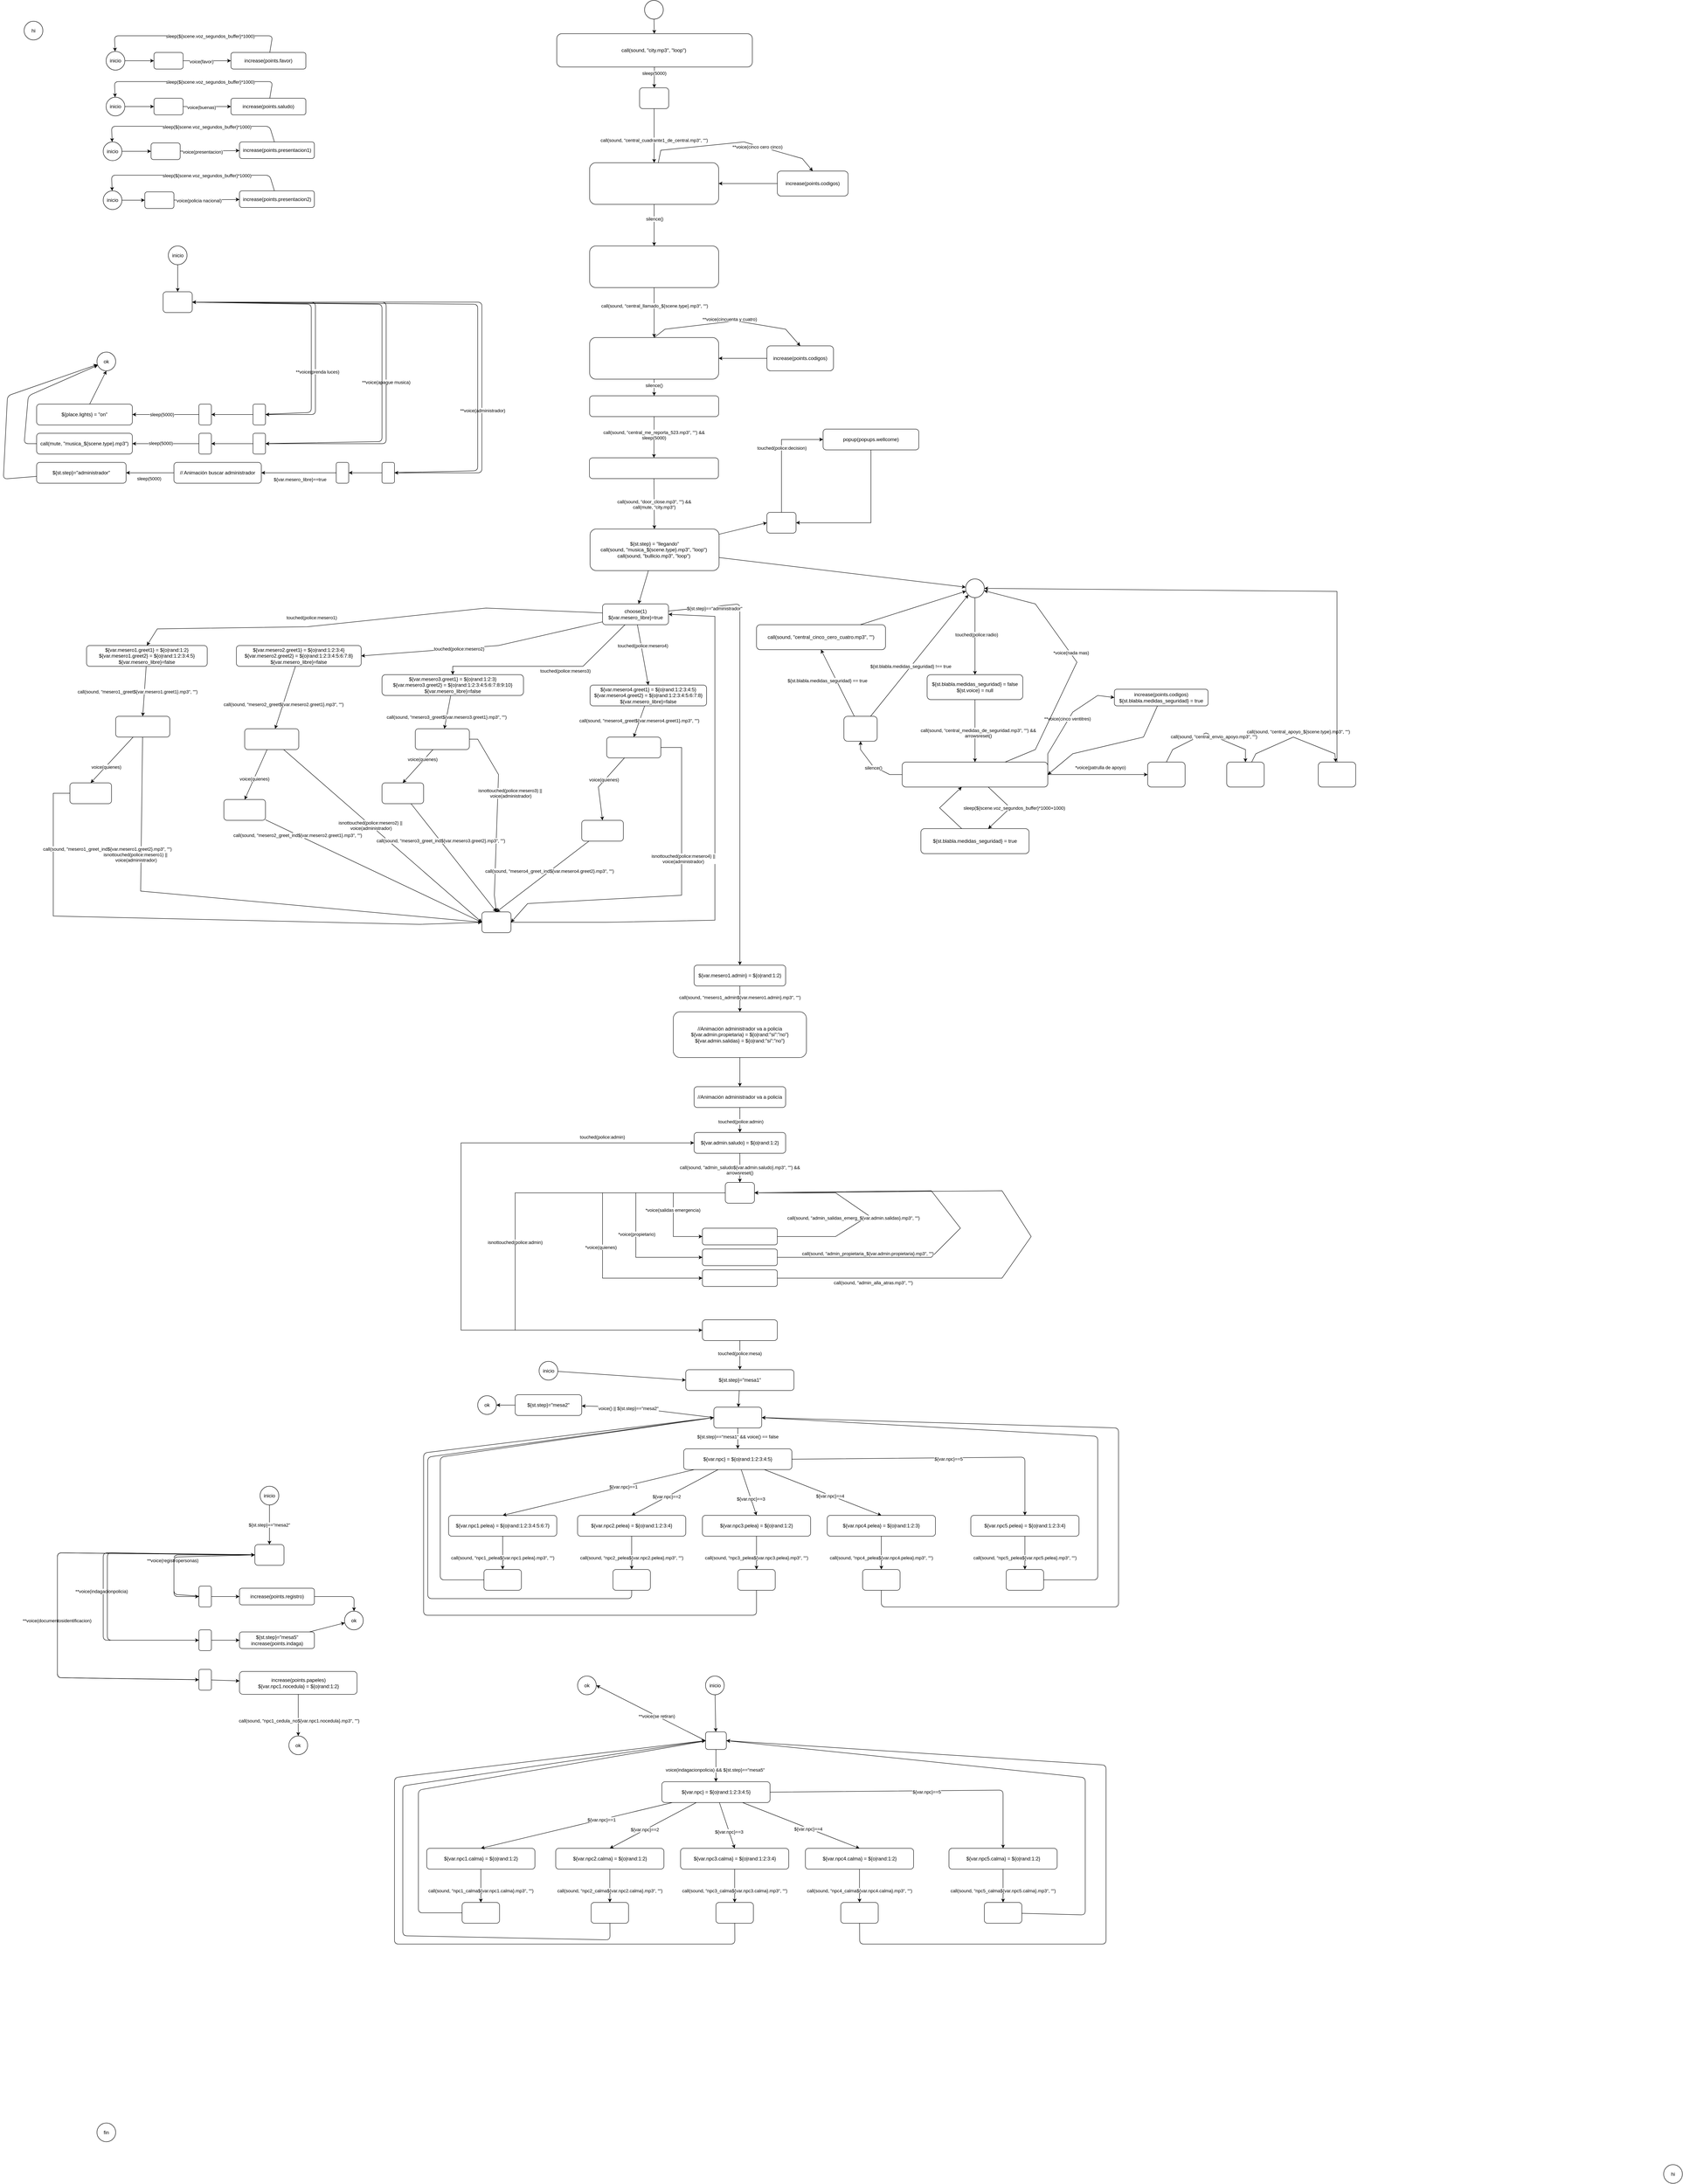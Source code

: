<mxfile>
    <diagram id="C5RBs43oDa-KdzZeNtuy" name="Page-1">
        <mxGraphModel dx="847" dy="437" grid="1" gridSize="10" guides="1" tooltips="1" connect="1" arrows="1" fold="1" page="1" pageScale="1" pageWidth="827" pageHeight="1169" math="0" shadow="0">
            <root>
                <mxCell id="WIyWlLk6GJQsqaUBKTNV-0"/>
                <mxCell id="WIyWlLk6GJQsqaUBKTNV-1" parent="WIyWlLk6GJQsqaUBKTNV-0"/>
                <mxCell id="68" value="" style="edgeStyle=none;" parent="WIyWlLk6GJQsqaUBKTNV-1" source="0" target="67" edge="1">
                    <mxGeometry relative="1" as="geometry"/>
                </mxCell>
                <mxCell id="0" value="" style="ellipse;whiteSpace=wrap;aspect=fixed;" parent="WIyWlLk6GJQsqaUBKTNV-1" vertex="1">
                    <mxGeometry x="1571" y="20" width="45" height="45" as="geometry"/>
                </mxCell>
                <mxCell id="11" value="fin" style="ellipse;whiteSpace=wrap;aspect=fixed;" parent="WIyWlLk6GJQsqaUBKTNV-1" vertex="1">
                    <mxGeometry x="255" y="5120" width="45" height="45" as="geometry"/>
                </mxCell>
                <mxCell id="70" style="edgeStyle=none;html=0;exitX=0.5;exitY=1;exitDx=0;exitDy=0;" parent="WIyWlLk6GJQsqaUBKTNV-1" source="153" target="69" edge="1">
                    <mxGeometry relative="1" as="geometry">
                        <mxPoint x="1430" y="300" as="sourcePoint"/>
                    </mxGeometry>
                </mxCell>
                <mxCell id="72" value="call(sound, &quot;central_cuadrante1_de_central.mp3&quot;, &quot;&quot;)" style="edgeLabel;align=center;verticalAlign=middle;resizable=0;points=[];" parent="70" vertex="1" connectable="0">
                    <mxGeometry x="0.157" relative="1" as="geometry">
                        <mxPoint as="offset"/>
                    </mxGeometry>
                </mxCell>
                <mxCell id="154" value="" style="edgeStyle=none;" parent="WIyWlLk6GJQsqaUBKTNV-1" source="67" target="153" edge="1">
                    <mxGeometry relative="1" as="geometry"/>
                </mxCell>
                <mxCell id="155" value="sleep(5000)" style="edgeLabel;html=1;align=center;verticalAlign=middle;resizable=0;points=[];" parent="154" vertex="1" connectable="0">
                    <mxGeometry x="0.259" y="4" relative="1" as="geometry">
                        <mxPoint x="-5" y="-17" as="offset"/>
                    </mxGeometry>
                </mxCell>
                <mxCell id="67" value="call(sound, &quot;city.mp3&quot;, &quot;loop&quot;) " style="rounded=1;whiteSpace=wrap;" parent="WIyWlLk6GJQsqaUBKTNV-1" vertex="1">
                    <mxGeometry x="1360" y="100" width="470" height="80" as="geometry"/>
                </mxCell>
                <mxCell id="74" style="edgeStyle=none;html=1;" parent="WIyWlLk6GJQsqaUBKTNV-1" source="69" target="73" edge="1">
                    <mxGeometry relative="1" as="geometry"/>
                </mxCell>
                <mxCell id="75" value="silence()" style="edgeLabel;html=1;align=center;verticalAlign=middle;resizable=0;points=[];" parent="74" vertex="1" connectable="0">
                    <mxGeometry x="-0.303" y="1" relative="1" as="geometry">
                        <mxPoint as="offset"/>
                    </mxGeometry>
                </mxCell>
                <mxCell id="248" style="edgeStyle=none;rounded=0;html=0;entryX=0.5;entryY=0;entryDx=0;entryDy=0;" parent="WIyWlLk6GJQsqaUBKTNV-1" source="69" target="76" edge="1">
                    <mxGeometry relative="1" as="geometry">
                        <Array as="points">
                            <mxPoint x="1610" y="380"/>
                            <mxPoint x="1810" y="360"/>
                            <mxPoint x="1950" y="400"/>
                        </Array>
                    </mxGeometry>
                </mxCell>
                <mxCell id="249" value="**voice(cinco cero cinco)" style="edgeLabel;html=1;align=center;verticalAlign=middle;resizable=0;points=[];" parent="248" vertex="1" connectable="0">
                    <mxGeometry x="0.276" y="-3" relative="1" as="geometry">
                        <mxPoint as="offset"/>
                    </mxGeometry>
                </mxCell>
                <mxCell id="69" value="" style="rounded=1;whiteSpace=wrap;" parent="WIyWlLk6GJQsqaUBKTNV-1" vertex="1">
                    <mxGeometry x="1439" y="410" width="310" height="100" as="geometry"/>
                </mxCell>
                <mxCell id="82" style="edgeStyle=none;rounded=0;html=0;" parent="WIyWlLk6GJQsqaUBKTNV-1" source="73" target="81" edge="1">
                    <mxGeometry relative="1" as="geometry"/>
                </mxCell>
                <mxCell id="84" value="call(sound, &quot;central_llamado_${scene.type}.mp3&quot;, &quot;&quot;)" style="edgeLabel;align=center;verticalAlign=middle;resizable=0;points=[];" parent="82" vertex="1" connectable="0">
                    <mxGeometry x="-0.281" y="1" relative="1" as="geometry">
                        <mxPoint as="offset"/>
                    </mxGeometry>
                </mxCell>
                <mxCell id="73" value="" style="rounded=1;whiteSpace=wrap;" parent="WIyWlLk6GJQsqaUBKTNV-1" vertex="1">
                    <mxGeometry x="1439" y="610" width="310" height="100" as="geometry"/>
                </mxCell>
                <mxCell id="79" style="edgeStyle=none;rounded=0;html=0;exitX=0;exitY=0.5;exitDx=0;exitDy=0;entryX=1;entryY=0.5;entryDx=0;entryDy=0;" parent="WIyWlLk6GJQsqaUBKTNV-1" source="76" target="69" edge="1">
                    <mxGeometry relative="1" as="geometry">
                        <Array as="points"/>
                    </mxGeometry>
                </mxCell>
                <mxCell id="76" value="increase(points.codigos)" style="rounded=1;whiteSpace=wrap;" parent="WIyWlLk6GJQsqaUBKTNV-1" vertex="1">
                    <mxGeometry x="1890" y="430" width="170" height="60" as="geometry"/>
                </mxCell>
                <mxCell id="86" style="edgeStyle=none;rounded=0;html=0;exitX=0.5;exitY=0;exitDx=0;exitDy=0;entryX=0.5;entryY=0;entryDx=0;entryDy=0;" parent="WIyWlLk6GJQsqaUBKTNV-1" source="81" target="85" edge="1">
                    <mxGeometry relative="1" as="geometry">
                        <Array as="points">
                            <mxPoint x="1620" y="810"/>
                            <mxPoint x="1790" y="790"/>
                            <mxPoint x="1910" y="810"/>
                        </Array>
                    </mxGeometry>
                </mxCell>
                <mxCell id="88" value="**voice(cincuenta y cuatro)" style="edgeLabel;align=center;verticalAlign=middle;resizable=0;points=[];" parent="86" vertex="1" connectable="0">
                    <mxGeometry x="-0.111" y="2" relative="1" as="geometry">
                        <mxPoint x="21" y="-7" as="offset"/>
                    </mxGeometry>
                </mxCell>
                <mxCell id="98" style="edgeStyle=none;rounded=0;html=0;" parent="WIyWlLk6GJQsqaUBKTNV-1" source="81" target="95" edge="1">
                    <mxGeometry relative="1" as="geometry"/>
                </mxCell>
                <mxCell id="99" value="silence()" style="edgeLabel;align=center;verticalAlign=middle;resizable=0;points=[];" parent="98" vertex="1" connectable="0">
                    <mxGeometry x="-0.297" relative="1" as="geometry">
                        <mxPoint as="offset"/>
                    </mxGeometry>
                </mxCell>
                <mxCell id="81" value="" style="rounded=1;whiteSpace=wrap;" parent="WIyWlLk6GJQsqaUBKTNV-1" vertex="1">
                    <mxGeometry x="1439" y="830" width="310" height="100" as="geometry"/>
                </mxCell>
                <mxCell id="93" style="edgeStyle=none;rounded=0;html=0;entryX=1;entryY=0.5;entryDx=0;entryDy=0;exitX=0;exitY=0.5;exitDx=0;exitDy=0;" parent="WIyWlLk6GJQsqaUBKTNV-1" source="85" target="81" edge="1">
                    <mxGeometry relative="1" as="geometry">
                        <Array as="points"/>
                    </mxGeometry>
                </mxCell>
                <mxCell id="85" value="increase(points.codigos)" style="rounded=1;whiteSpace=wrap;" parent="WIyWlLk6GJQsqaUBKTNV-1" vertex="1">
                    <mxGeometry x="1865" y="850" width="160" height="60" as="geometry"/>
                </mxCell>
                <mxCell id="106" style="edgeStyle=none;rounded=0;html=0;" parent="WIyWlLk6GJQsqaUBKTNV-1" source="89" target="100" edge="1">
                    <mxGeometry relative="1" as="geometry"/>
                </mxCell>
                <mxCell id="152" style="edgeStyle=none;rounded=0;html=0;" parent="WIyWlLk6GJQsqaUBKTNV-1" source="89" target="151" edge="1">
                    <mxGeometry relative="1" as="geometry"/>
                </mxCell>
                <mxCell id="294" style="edgeStyle=none;html=1;entryX=0;entryY=0.5;entryDx=0;entryDy=0;exitX=0.5;exitY=0;exitDx=0;exitDy=0;rounded=0;" parent="WIyWlLk6GJQsqaUBKTNV-1" source="297" target="293" edge="1">
                    <mxGeometry relative="1" as="geometry">
                        <Array as="points">
                            <mxPoint x="1900" y="1075"/>
                        </Array>
                    </mxGeometry>
                </mxCell>
                <mxCell id="295" value="touched(police:decision)" style="edgeLabel;align=center;verticalAlign=middle;resizable=0;points=[];" parent="294" vertex="1" connectable="0">
                    <mxGeometry x="0.132" y="-1" relative="1" as="geometry">
                        <mxPoint as="offset"/>
                    </mxGeometry>
                </mxCell>
                <mxCell id="298" style="edgeStyle=none;rounded=0;html=0;entryX=0;entryY=0.5;entryDx=0;entryDy=0;" parent="WIyWlLk6GJQsqaUBKTNV-1" source="89" target="297" edge="1">
                    <mxGeometry relative="1" as="geometry"/>
                </mxCell>
                <mxCell id="89" value="${st.step} = &quot;llegando&quot;&#10;call(sound, &quot;musica_${scene.type}.mp3&quot;, &quot;loop&quot;) &#10;call(sound, &quot;bullicio.mp3&quot;, &quot;loop&quot;) " style="rounded=1;whiteSpace=wrap;" parent="WIyWlLk6GJQsqaUBKTNV-1" vertex="1">
                    <mxGeometry x="1440" y="1290" width="310" height="100" as="geometry"/>
                </mxCell>
                <mxCell id="96" style="edgeStyle=none;rounded=0;html=0;entryX=0.5;entryY=0;entryDx=0;entryDy=0;" parent="WIyWlLk6GJQsqaUBKTNV-1" source="95" target="275" edge="1">
                    <mxGeometry relative="1" as="geometry"/>
                </mxCell>
                <mxCell id="97" value="call(sound, &quot;central_me_reporta_523.mp3&quot;, &quot;&quot;) &amp;&amp;&#10;sleep(5000)" style="edgeLabel;align=center;verticalAlign=middle;resizable=0;points=[];" parent="96" vertex="1" connectable="0">
                    <mxGeometry x="0.16" y="2" relative="1" as="geometry">
                        <mxPoint x="-2" y="-14" as="offset"/>
                    </mxGeometry>
                </mxCell>
                <mxCell id="95" value="" style="whiteSpace=wrap;rounded=1;" parent="WIyWlLk6GJQsqaUBKTNV-1" vertex="1">
                    <mxGeometry x="1439" y="970" width="310" height="50" as="geometry"/>
                </mxCell>
                <mxCell id="102" value="" style="edgeStyle=none;rounded=0;" parent="WIyWlLk6GJQsqaUBKTNV-1" source="100" target="101" edge="1">
                    <mxGeometry relative="1" as="geometry">
                        <Array as="points"/>
                    </mxGeometry>
                </mxCell>
                <mxCell id="103" value="touched(police:radio)" style="edgeLabel;align=center;verticalAlign=middle;resizable=0;points=[];" parent="102" vertex="1" connectable="0">
                    <mxGeometry x="0.06" y="-1" relative="1" as="geometry">
                        <mxPoint x="5" y="-10" as="offset"/>
                    </mxGeometry>
                </mxCell>
                <mxCell id="100" value="" style="ellipse;whiteSpace=wrap;aspect=fixed;" parent="WIyWlLk6GJQsqaUBKTNV-1" vertex="1">
                    <mxGeometry x="2342.5" y="1410" width="45" height="45" as="geometry"/>
                </mxCell>
                <mxCell id="115" style="edgeStyle=none;rounded=0;html=0;" parent="WIyWlLk6GJQsqaUBKTNV-1" source="101" target="114" edge="1">
                    <mxGeometry relative="1" as="geometry"/>
                </mxCell>
                <mxCell id="116" value="call(sound, &quot;central_medidas_de_seguridad.mp3&quot;, &quot;&quot;) &amp;&amp;&#10;arrowsreset()" style="edgeLabel;align=center;verticalAlign=middle;resizable=0;points=[];" parent="115" vertex="1" connectable="0">
                    <mxGeometry x="-0.284" y="4" relative="1" as="geometry">
                        <mxPoint x="4" y="26" as="offset"/>
                    </mxGeometry>
                </mxCell>
                <mxCell id="101" value="${st.blabla.medidas_seguridad} = false&#10;${st.voice} = null" style="rounded=1;whiteSpace=wrap;" parent="WIyWlLk6GJQsqaUBKTNV-1" vertex="1">
                    <mxGeometry x="2250" y="1640" width="230" height="60" as="geometry"/>
                </mxCell>
                <mxCell id="118" style="edgeStyle=none;rounded=0;html=0;entryX=0;entryY=0.5;entryDx=0;entryDy=0;exitX=1;exitY=0.5;exitDx=0;exitDy=0;" parent="WIyWlLk6GJQsqaUBKTNV-1" source="114" target="117" edge="1">
                    <mxGeometry relative="1" as="geometry">
                        <Array as="points">
                            <mxPoint x="2680" y="1880"/>
                        </Array>
                    </mxGeometry>
                </mxCell>
                <mxCell id="119" value="*voice(patrulla de apoyo)" style="edgeLabel;align=center;verticalAlign=middle;resizable=0;points=[];" parent="118" vertex="1" connectable="0">
                    <mxGeometry x="0.231" y="1" relative="1" as="geometry">
                        <mxPoint x="-21" y="-17" as="offset"/>
                    </mxGeometry>
                </mxCell>
                <mxCell id="131" style="edgeStyle=none;rounded=0;html=0;entryX=0.5;entryY=1;entryDx=0;entryDy=0;" parent="WIyWlLk6GJQsqaUBKTNV-1" source="114" target="136" edge="1">
                    <mxGeometry relative="1" as="geometry">
                        <Array as="points">
                            <mxPoint x="2160" y="1880"/>
                            <mxPoint x="2120" y="1860"/>
                            <mxPoint x="2090" y="1820"/>
                        </Array>
                    </mxGeometry>
                </mxCell>
                <mxCell id="132" value="silence()" style="edgeLabel;align=center;verticalAlign=middle;resizable=0;points=[];" parent="131" vertex="1" connectable="0">
                    <mxGeometry x="-0.136" y="2" relative="1" as="geometry">
                        <mxPoint x="-9" y="-4" as="offset"/>
                    </mxGeometry>
                </mxCell>
                <mxCell id="134" style="edgeStyle=none;rounded=0;html=0;" parent="WIyWlLk6GJQsqaUBKTNV-1" source="114" target="133" edge="1">
                    <mxGeometry relative="1" as="geometry">
                        <Array as="points">
                            <mxPoint x="2450" y="1960"/>
                        </Array>
                    </mxGeometry>
                </mxCell>
                <mxCell id="135" value="sleep(${scene.voz_segundos_buffer}*1000+1000)" style="edgeLabel;align=center;verticalAlign=middle;resizable=0;points=[];" parent="134" vertex="1" connectable="0">
                    <mxGeometry x="-0.373" y="5" relative="1" as="geometry">
                        <mxPoint x="26" y="22" as="offset"/>
                    </mxGeometry>
                </mxCell>
                <mxCell id="147" style="edgeStyle=none;rounded=0;html=0;entryX=0;entryY=0.5;entryDx=0;entryDy=0;exitX=1;exitY=0.5;exitDx=0;exitDy=0;" parent="WIyWlLk6GJQsqaUBKTNV-1" source="114" target="146" edge="1">
                    <mxGeometry relative="1" as="geometry">
                        <Array as="points">
                            <mxPoint x="2540" y="1830"/>
                            <mxPoint x="2600" y="1730"/>
                            <mxPoint x="2660" y="1690"/>
                        </Array>
                    </mxGeometry>
                </mxCell>
                <mxCell id="148" value="**voice(cinco ventitres)" style="edgeLabel;html=1;align=center;verticalAlign=middle;resizable=0;points=[];" parent="147" vertex="1" connectable="0">
                    <mxGeometry x="0.045" y="3" relative="1" as="geometry">
                        <mxPoint as="offset"/>
                    </mxGeometry>
                </mxCell>
                <mxCell id="156" value="" style="edgeStyle=none;rounded=0;" parent="WIyWlLk6GJQsqaUBKTNV-1" source="114" target="100" edge="1">
                    <mxGeometry relative="1" as="geometry">
                        <Array as="points">
                            <mxPoint x="2510" y="1820"/>
                            <mxPoint x="2610" y="1610"/>
                            <mxPoint x="2510" y="1470"/>
                        </Array>
                    </mxGeometry>
                </mxCell>
                <mxCell id="157" value="*voice(nada mas)" style="edgeLabel;align=center;verticalAlign=middle;resizable=0;points=[];" parent="156" vertex="1" connectable="0">
                    <mxGeometry x="0.107" y="-2" relative="1" as="geometry">
                        <mxPoint as="offset"/>
                    </mxGeometry>
                </mxCell>
                <mxCell id="114" value="" style="rounded=1;whiteSpace=wrap;" parent="WIyWlLk6GJQsqaUBKTNV-1" vertex="1">
                    <mxGeometry x="2190" y="1850" width="350" height="60" as="geometry"/>
                </mxCell>
                <mxCell id="121" style="edgeStyle=none;rounded=0;html=0;exitX=0.5;exitY=0;exitDx=0;exitDy=0;entryX=0.5;entryY=0;entryDx=0;entryDy=0;" parent="WIyWlLk6GJQsqaUBKTNV-1" source="117" target="120" edge="1">
                    <mxGeometry relative="1" as="geometry">
                        <Array as="points">
                            <mxPoint x="2840" y="1820"/>
                            <mxPoint x="2920" y="1780"/>
                            <mxPoint x="3015" y="1820"/>
                        </Array>
                    </mxGeometry>
                </mxCell>
                <mxCell id="122" value="call(sound, &quot;central_envio_apoyo.mp3&quot;, &quot;&quot;)" style="edgeLabel;align=center;verticalAlign=middle;resizable=0;points=[];" parent="121" vertex="1" connectable="0">
                    <mxGeometry x="0.167" y="2" relative="1" as="geometry">
                        <mxPoint x="-6" as="offset"/>
                    </mxGeometry>
                </mxCell>
                <mxCell id="117" value="" style="rounded=1;whiteSpace=wrap;" parent="WIyWlLk6GJQsqaUBKTNV-1" vertex="1">
                    <mxGeometry x="2780" y="1850" width="90" height="60" as="geometry"/>
                </mxCell>
                <mxCell id="124" style="edgeStyle=none;rounded=0;html=0;" parent="WIyWlLk6GJQsqaUBKTNV-1" source="120" target="123" edge="1">
                    <mxGeometry relative="1" as="geometry">
                        <Array as="points">
                            <mxPoint x="3040" y="1830"/>
                            <mxPoint x="3130" y="1790"/>
                            <mxPoint x="3230" y="1830"/>
                        </Array>
                    </mxGeometry>
                </mxCell>
                <mxCell id="125" value="call(sound, &quot;central_apoyo_${scene.type}.mp3&quot;, &quot;&quot;)" style="edgeLabel;align=center;verticalAlign=middle;resizable=0;points=[];" parent="124" vertex="1" connectable="0">
                    <mxGeometry x="0.063" y="2" relative="1" as="geometry">
                        <mxPoint x="1" y="-16" as="offset"/>
                    </mxGeometry>
                </mxCell>
                <mxCell id="120" value="" style="rounded=1;whiteSpace=wrap;" parent="WIyWlLk6GJQsqaUBKTNV-1" vertex="1">
                    <mxGeometry x="2970" y="1850" width="90" height="60" as="geometry"/>
                </mxCell>
                <mxCell id="143" style="edgeStyle=none;rounded=0;html=0;" parent="WIyWlLk6GJQsqaUBKTNV-1" source="123" target="100" edge="1">
                    <mxGeometry relative="1" as="geometry">
                        <Array as="points">
                            <mxPoint x="3235" y="1440"/>
                        </Array>
                    </mxGeometry>
                </mxCell>
                <mxCell id="123" value="" style="rounded=1;whiteSpace=wrap;" parent="WIyWlLk6GJQsqaUBKTNV-1" vertex="1">
                    <mxGeometry x="3190" y="1850" width="90" height="60" as="geometry"/>
                </mxCell>
                <mxCell id="144" style="edgeStyle=none;rounded=0;html=0;" parent="WIyWlLk6GJQsqaUBKTNV-1" source="133" target="114" edge="1">
                    <mxGeometry relative="1" as="geometry">
                        <Array as="points">
                            <mxPoint x="2280" y="1960"/>
                        </Array>
                    </mxGeometry>
                </mxCell>
                <mxCell id="133" value="${st.blabla.medidas_seguridad} = true" style="rounded=1;whiteSpace=wrap;" parent="WIyWlLk6GJQsqaUBKTNV-1" vertex="1">
                    <mxGeometry x="2235" y="2010" width="260" height="60" as="geometry"/>
                </mxCell>
                <mxCell id="138" style="edgeStyle=none;rounded=0;html=0;entryX=0.5;entryY=1;entryDx=0;entryDy=0;" parent="WIyWlLk6GJQsqaUBKTNV-1" source="136" target="137" edge="1">
                    <mxGeometry relative="1" as="geometry"/>
                </mxCell>
                <mxCell id="139" value="${st.blabla.medidas_seguridad} == true" style="edgeLabel;align=center;verticalAlign=middle;resizable=0;points=[];" parent="138" vertex="1" connectable="0">
                    <mxGeometry x="-0.234" relative="1" as="geometry">
                        <mxPoint x="-34" y="-25" as="offset"/>
                    </mxGeometry>
                </mxCell>
                <mxCell id="140" style="edgeStyle=none;rounded=0;html=0;entryX=0;entryY=1;entryDx=0;entryDy=0;" parent="WIyWlLk6GJQsqaUBKTNV-1" source="136" target="100" edge="1">
                    <mxGeometry relative="1" as="geometry"/>
                </mxCell>
                <mxCell id="141" value="${st.blabla.medidas_seguridad} !== true" style="edgeLabel;align=center;verticalAlign=middle;resizable=0;points=[];" parent="140" vertex="1" connectable="0">
                    <mxGeometry x="-0.074" y="-2" relative="1" as="geometry">
                        <mxPoint x="-14" y="13" as="offset"/>
                    </mxGeometry>
                </mxCell>
                <mxCell id="136" value="" style="rounded=1;whiteSpace=wrap;" parent="WIyWlLk6GJQsqaUBKTNV-1" vertex="1">
                    <mxGeometry x="2050" y="1740" width="80" height="60" as="geometry"/>
                </mxCell>
                <mxCell id="142" style="edgeStyle=none;rounded=0;html=0;" parent="WIyWlLk6GJQsqaUBKTNV-1" source="137" target="100" edge="1">
                    <mxGeometry relative="1" as="geometry"/>
                </mxCell>
                <mxCell id="137" value="call(sound, &quot;central_cinco_cero_cuatro.mp3&quot;, &quot;&quot;)" style="rounded=1;whiteSpace=wrap;" parent="WIyWlLk6GJQsqaUBKTNV-1" vertex="1">
                    <mxGeometry x="1840" y="1520" width="310" height="60" as="geometry"/>
                </mxCell>
                <mxCell id="145" value="hi" style="ellipse;whiteSpace=wrap;aspect=fixed;" parent="WIyWlLk6GJQsqaUBKTNV-1" vertex="1">
                    <mxGeometry x="4020" y="5220" width="45" height="45" as="geometry"/>
                </mxCell>
                <mxCell id="149" style="edgeStyle=none;rounded=0;html=0;entryX=1;entryY=0.5;entryDx=0;entryDy=0;" parent="WIyWlLk6GJQsqaUBKTNV-1" source="146" target="114" edge="1">
                    <mxGeometry relative="1" as="geometry">
                        <Array as="points">
                            <mxPoint x="2770" y="1790"/>
                            <mxPoint x="2600" y="1830"/>
                        </Array>
                    </mxGeometry>
                </mxCell>
                <mxCell id="146" value="increase(points.codigos)&#10;${st.blabla.medidas_seguridad} = true" style="rounded=1;whiteSpace=wrap;" parent="WIyWlLk6GJQsqaUBKTNV-1" vertex="1">
                    <mxGeometry x="2700" y="1675" width="225" height="40" as="geometry"/>
                </mxCell>
                <mxCell id="159" style="edgeStyle=none;rounded=0;html=0;entryX=0.5;entryY=0;entryDx=0;entryDy=0;" parent="WIyWlLk6GJQsqaUBKTNV-1" source="151" target="158" edge="1">
                    <mxGeometry relative="1" as="geometry">
                        <Array as="points">
                            <mxPoint x="1190" y="1480"/>
                            <mxPoint x="760" y="1525"/>
                            <mxPoint x="400" y="1530"/>
                        </Array>
                    </mxGeometry>
                </mxCell>
                <mxCell id="160" value="touched(police:mesero1)" style="edgeLabel;align=center;verticalAlign=middle;resizable=0;points=[];" parent="159" vertex="1" connectable="0">
                    <mxGeometry x="0.092" y="4" relative="1" as="geometry">
                        <mxPoint x="-90" y="-16" as="offset"/>
                    </mxGeometry>
                </mxCell>
                <mxCell id="162" style="edgeStyle=none;rounded=0;html=0;entryX=1;entryY=0.5;entryDx=0;entryDy=0;" parent="WIyWlLk6GJQsqaUBKTNV-1" source="151" target="161" edge="1">
                    <mxGeometry relative="1" as="geometry">
                        <Array as="points">
                            <mxPoint x="1220" y="1570"/>
                        </Array>
                    </mxGeometry>
                </mxCell>
                <mxCell id="163" value="touched(police:mesero2)" style="edgeLabel;html=1;align=center;verticalAlign=middle;resizable=0;points=[];" parent="162" vertex="1" connectable="0">
                    <mxGeometry x="0.056" y="4" relative="1" as="geometry">
                        <mxPoint x="-42" as="offset"/>
                    </mxGeometry>
                </mxCell>
                <mxCell id="165" style="edgeStyle=none;rounded=0;html=0;" parent="WIyWlLk6GJQsqaUBKTNV-1" source="151" target="164" edge="1">
                    <mxGeometry relative="1" as="geometry">
                        <Array as="points">
                            <mxPoint x="1423" y="1620"/>
                            <mxPoint x="1110" y="1620"/>
                        </Array>
                    </mxGeometry>
                </mxCell>
                <mxCell id="168" value="touched(police:mesero3)" style="edgeLabel;align=center;verticalAlign=middle;resizable=0;points=[];" parent="165" vertex="1" connectable="0">
                    <mxGeometry x="0.045" relative="1" as="geometry">
                        <mxPoint x="64" y="10" as="offset"/>
                    </mxGeometry>
                </mxCell>
                <mxCell id="167" style="edgeStyle=none;rounded=0;html=0;entryX=0.5;entryY=0;entryDx=0;entryDy=0;" parent="WIyWlLk6GJQsqaUBKTNV-1" source="151" target="166" edge="1">
                    <mxGeometry relative="1" as="geometry">
                        <Array as="points"/>
                    </mxGeometry>
                </mxCell>
                <mxCell id="169" value="touched(police:mesero4)" style="edgeLabel;align=center;verticalAlign=middle;resizable=0;points=[];" parent="167" vertex="1" connectable="0">
                    <mxGeometry x="-0.298" y="4" relative="1" as="geometry">
                        <mxPoint as="offset"/>
                    </mxGeometry>
                </mxCell>
                <mxCell id="312" value="" style="edgeStyle=none;entryX=0.5;entryY=0;entryDx=0;entryDy=0;" parent="WIyWlLk6GJQsqaUBKTNV-1" source="151" target="310" edge="1">
                    <mxGeometry relative="1" as="geometry">
                        <Array as="points">
                            <mxPoint x="1800" y="1470"/>
                        </Array>
                    </mxGeometry>
                </mxCell>
                <mxCell id="313" value="${st.step}==&quot;administrador&quot;" style="edgeLabel;html=1;align=center;verticalAlign=middle;resizable=0;points=[];" parent="312" vertex="1" connectable="0">
                    <mxGeometry x="-0.79" y="-4" relative="1" as="geometry">
                        <mxPoint x="1" as="offset"/>
                    </mxGeometry>
                </mxCell>
                <mxCell id="151" value="choose(1)&#10;${var.mesero_libre}=true" style="rounded=1;whiteSpace=wrap;" parent="WIyWlLk6GJQsqaUBKTNV-1" vertex="1">
                    <mxGeometry x="1470" y="1470" width="158.5" height="50" as="geometry"/>
                </mxCell>
                <mxCell id="153" value="" style="rounded=1;whiteSpace=wrap;" parent="WIyWlLk6GJQsqaUBKTNV-1" vertex="1">
                    <mxGeometry x="1559" y="230" width="70" height="50" as="geometry"/>
                </mxCell>
                <mxCell id="179" style="edgeStyle=none;rounded=0;html=0;entryX=0.5;entryY=0;entryDx=0;entryDy=0;" parent="WIyWlLk6GJQsqaUBKTNV-1" source="158" target="178" edge="1">
                    <mxGeometry relative="1" as="geometry"/>
                </mxCell>
                <mxCell id="180" value="call(sound, &quot;mesero1_greet${var.mesero1.greet1}.mp3&quot;, &quot;&quot;)" style="edgeLabel;align=center;verticalAlign=middle;resizable=0;points=[];" parent="179" vertex="1" connectable="0">
                    <mxGeometry x="-0.333" y="2" relative="1" as="geometry">
                        <mxPoint x="-20" y="20" as="offset"/>
                    </mxGeometry>
                </mxCell>
                <mxCell id="158" value="${var.mesero1.greet1} = ${o|rand:1:2}&#10;${var.mesero1.greet2} = ${o|rand:1:2:3:4:5}&#10;${var.mesero_libre}=false" style="rounded=1;whiteSpace=wrap;" parent="WIyWlLk6GJQsqaUBKTNV-1" vertex="1">
                    <mxGeometry x="230" y="1570" width="290" height="50" as="geometry"/>
                </mxCell>
                <mxCell id="193" style="edgeStyle=none;rounded=0;html=0;" parent="WIyWlLk6GJQsqaUBKTNV-1" source="161" target="191" edge="1">
                    <mxGeometry relative="1" as="geometry"/>
                </mxCell>
                <mxCell id="218" value="call(sound, &quot;mesero2_greet${var.mesero2.greet1}.mp3&quot;, &quot;&quot;)" style="edgeLabel;align=center;verticalAlign=middle;resizable=0;points=[];" parent="193" vertex="1" connectable="0">
                    <mxGeometry x="0.202" y="1" relative="1" as="geometry">
                        <mxPoint as="offset"/>
                    </mxGeometry>
                </mxCell>
                <mxCell id="161" value="${var.mesero2.greet1} = ${o|rand:1:2:3:4}&#10;${var.mesero2.greet2} = ${o|rand:1:2:3:4:5:6:7:8}&#10;${var.mesero_libre}=false" style="rounded=1;whiteSpace=wrap;" parent="WIyWlLk6GJQsqaUBKTNV-1" vertex="1">
                    <mxGeometry x="590" y="1570" width="300" height="50" as="geometry"/>
                </mxCell>
                <mxCell id="201" style="edgeStyle=none;rounded=0;html=0;" parent="WIyWlLk6GJQsqaUBKTNV-1" source="164" target="200" edge="1">
                    <mxGeometry relative="1" as="geometry"/>
                </mxCell>
                <mxCell id="216" value="call(sound,&amp;nbsp;&quot;mesero3_greet${var.mesero3.greet1}.mp3&quot;,&amp;nbsp;&quot;&quot;)" style="edgeLabel;html=1;align=center;verticalAlign=middle;resizable=0;points=[];" parent="201" vertex="1" connectable="0">
                    <mxGeometry x="0.293" y="-1" relative="1" as="geometry">
                        <mxPoint as="offset"/>
                    </mxGeometry>
                </mxCell>
                <mxCell id="164" value="${var.mesero3.greet1} = ${o|rand:1:2:3}&#10;${var.mesero3.greet2} = ${o|rand:1:2:3:4:5:6:7:8:9:10}&#10;${var.mesero_libre}=false" style="rounded=1;whiteSpace=wrap;arcSize=17;" parent="WIyWlLk6GJQsqaUBKTNV-1" vertex="1">
                    <mxGeometry x="940" y="1640" width="340" height="50" as="geometry"/>
                </mxCell>
                <mxCell id="208" style="edgeStyle=none;rounded=0;html=0;entryX=0.5;entryY=0;entryDx=0;entryDy=0;" parent="WIyWlLk6GJQsqaUBKTNV-1" source="166" target="206" edge="1">
                    <mxGeometry relative="1" as="geometry"/>
                </mxCell>
                <mxCell id="220" value="call(sound, &quot;mesero4_greet${var.mesero4.greet1}.mp3&quot;, &quot;&quot;)" style="edgeLabel;align=center;verticalAlign=middle;resizable=0;points=[];" parent="208" vertex="1" connectable="0">
                    <mxGeometry x="0.359" y="2" relative="1" as="geometry">
                        <mxPoint x="3" y="-17" as="offset"/>
                    </mxGeometry>
                </mxCell>
                <mxCell id="166" value="${var.mesero4.greet1} = ${o|rand:1:2:3:4:5}&#10;${var.mesero4.greet2} = ${o|rand:1:2:3:4:5:6:7:8}&#10;${var.mesero_libre}=false" style="rounded=1;whiteSpace=wrap;" parent="WIyWlLk6GJQsqaUBKTNV-1" vertex="1">
                    <mxGeometry x="1440" y="1665" width="280" height="50" as="geometry"/>
                </mxCell>
                <mxCell id="170" value="hi" style="ellipse;whiteSpace=wrap;aspect=fixed;" parent="WIyWlLk6GJQsqaUBKTNV-1" vertex="1">
                    <mxGeometry x="80" y="70" width="45" height="45" as="geometry"/>
                </mxCell>
                <mxCell id="176" style="edgeStyle=none;rounded=0;html=0;entryX=1;entryY=0.5;entryDx=0;entryDy=0;" parent="WIyWlLk6GJQsqaUBKTNV-1" source="171" target="151" edge="1">
                    <mxGeometry relative="1" as="geometry">
                        <Array as="points">
                            <mxPoint x="1480" y="2235"/>
                            <mxPoint x="1740" y="2230"/>
                            <mxPoint x="1740" y="1500"/>
                        </Array>
                    </mxGeometry>
                </mxCell>
                <mxCell id="171" value="" style="rounded=1;whiteSpace=wrap;" parent="WIyWlLk6GJQsqaUBKTNV-1" vertex="1">
                    <mxGeometry x="1180" y="2210" width="70" height="50" as="geometry"/>
                </mxCell>
                <mxCell id="182" style="edgeStyle=none;rounded=0;html=0;entryX=0.5;entryY=0;entryDx=0;entryDy=0;" parent="WIyWlLk6GJQsqaUBKTNV-1" source="178" target="181" edge="1">
                    <mxGeometry relative="1" as="geometry">
                        <Array as="points"/>
                    </mxGeometry>
                </mxCell>
                <mxCell id="188" value="voice(quienes)" style="edgeLabel;align=center;verticalAlign=middle;resizable=0;points=[];" parent="182" vertex="1" connectable="0">
                    <mxGeometry x="0.276" y="2" relative="1" as="geometry">
                        <mxPoint x="-1" as="offset"/>
                    </mxGeometry>
                </mxCell>
                <mxCell id="184" style="edgeStyle=none;rounded=0;html=0;entryX=0;entryY=0.5;entryDx=0;entryDy=0;" parent="WIyWlLk6GJQsqaUBKTNV-1" source="178" target="171" edge="1">
                    <mxGeometry relative="1" as="geometry">
                        <Array as="points">
                            <mxPoint x="360" y="2160"/>
                        </Array>
                    </mxGeometry>
                </mxCell>
                <mxCell id="185" value="isnottouched(police:mesero1) || &#10;voice(administrador)" style="edgeLabel;align=center;verticalAlign=middle;resizable=0;points=[];" parent="184" vertex="1" connectable="0">
                    <mxGeometry x="-0.486" y="1" relative="1" as="geometry">
                        <mxPoint x="-13" y="-18" as="offset"/>
                    </mxGeometry>
                </mxCell>
                <mxCell id="178" value="" style="rounded=1;whiteSpace=wrap;" parent="WIyWlLk6GJQsqaUBKTNV-1" vertex="1">
                    <mxGeometry x="300" y="1740" width="130" height="50" as="geometry"/>
                </mxCell>
                <mxCell id="186" style="edgeStyle=none;rounded=0;html=0;entryX=0;entryY=0.5;entryDx=0;entryDy=0;" parent="WIyWlLk6GJQsqaUBKTNV-1" source="181" target="171" edge="1">
                    <mxGeometry relative="1" as="geometry">
                        <Array as="points">
                            <mxPoint x="150" y="1925"/>
                            <mxPoint x="150" y="2220"/>
                            <mxPoint x="1030" y="2240"/>
                        </Array>
                    </mxGeometry>
                </mxCell>
                <mxCell id="187" value="call(sound, &quot;mesero1_greet_ind${var.mesero1.greet2}.mp3&quot;, &quot;&quot;)" style="edgeLabel;align=center;verticalAlign=middle;resizable=0;points=[];" parent="186" vertex="1" connectable="0">
                    <mxGeometry x="-0.798" y="-4" relative="1" as="geometry">
                        <mxPoint x="134" y="35" as="offset"/>
                    </mxGeometry>
                </mxCell>
                <mxCell id="181" value="" style="rounded=1;whiteSpace=wrap;" parent="WIyWlLk6GJQsqaUBKTNV-1" vertex="1">
                    <mxGeometry x="190" y="1900" width="100" height="50" as="geometry"/>
                </mxCell>
                <mxCell id="194" style="edgeStyle=none;rounded=0;html=0;entryX=0.5;entryY=0;entryDx=0;entryDy=0;" parent="WIyWlLk6GJQsqaUBKTNV-1" source="191" target="192" edge="1">
                    <mxGeometry relative="1" as="geometry"/>
                </mxCell>
                <mxCell id="197" value="voice(quienes)" style="edgeLabel;align=center;verticalAlign=middle;resizable=0;points=[];" parent="194" vertex="1" connectable="0">
                    <mxGeometry x="0.159" y="1" relative="1" as="geometry">
                        <mxPoint as="offset"/>
                    </mxGeometry>
                </mxCell>
                <mxCell id="195" style="edgeStyle=none;rounded=0;html=0;entryX=0;entryY=0.5;entryDx=0;entryDy=0;" parent="WIyWlLk6GJQsqaUBKTNV-1" source="191" target="171" edge="1">
                    <mxGeometry relative="1" as="geometry"/>
                </mxCell>
                <mxCell id="196" value="isnottouched(police:mesero2) || &#10;voice(administrador)" style="edgeLabel;align=center;verticalAlign=middle;resizable=0;points=[];" parent="195" vertex="1" connectable="0">
                    <mxGeometry x="-0.121" y="1" relative="1" as="geometry">
                        <mxPoint as="offset"/>
                    </mxGeometry>
                </mxCell>
                <mxCell id="191" value="" style="rounded=1;whiteSpace=wrap;" parent="WIyWlLk6GJQsqaUBKTNV-1" vertex="1">
                    <mxGeometry x="610" y="1770" width="130" height="50" as="geometry"/>
                </mxCell>
                <mxCell id="198" style="edgeStyle=none;rounded=0;html=0;entryX=0;entryY=0.5;entryDx=0;entryDy=0;" parent="WIyWlLk6GJQsqaUBKTNV-1" source="192" target="171" edge="1">
                    <mxGeometry relative="1" as="geometry"/>
                </mxCell>
                <mxCell id="219" value="call(sound,&amp;nbsp;&quot;mesero2_greet_ind${var.mesero2.greet1}.mp3&quot;,&amp;nbsp;&quot;&quot;)" style="edgeLabel;html=1;align=center;verticalAlign=middle;resizable=0;points=[];" parent="198" vertex="1" connectable="0">
                    <mxGeometry x="-0.702" y="-1" relative="1" as="geometry">
                        <mxPoint as="offset"/>
                    </mxGeometry>
                </mxCell>
                <mxCell id="192" value="" style="rounded=1;whiteSpace=wrap;" parent="WIyWlLk6GJQsqaUBKTNV-1" vertex="1">
                    <mxGeometry x="560" y="1940" width="100" height="50" as="geometry"/>
                </mxCell>
                <mxCell id="203" style="edgeStyle=none;rounded=0;html=0;entryX=0.5;entryY=0;entryDx=0;entryDy=0;" parent="WIyWlLk6GJQsqaUBKTNV-1" source="200" target="202" edge="1">
                    <mxGeometry relative="1" as="geometry"/>
                </mxCell>
                <mxCell id="214" value="voice(quienes)" style="edgeLabel;align=center;verticalAlign=middle;resizable=0;points=[];" parent="203" vertex="1" connectable="0">
                    <mxGeometry x="-0.381" y="-3" relative="1" as="geometry">
                        <mxPoint as="offset"/>
                    </mxGeometry>
                </mxCell>
                <mxCell id="205" style="edgeStyle=none;rounded=0;html=0;entryX=0.5;entryY=0;entryDx=0;entryDy=0;" parent="WIyWlLk6GJQsqaUBKTNV-1" source="200" target="171" edge="1">
                    <mxGeometry relative="1" as="geometry">
                        <Array as="points">
                            <mxPoint x="1170" y="1795"/>
                            <mxPoint x="1220" y="1880"/>
                            <mxPoint x="1210" y="2170"/>
                        </Array>
                    </mxGeometry>
                </mxCell>
                <mxCell id="212" value="isnottouched(police:mesero3) || &#10;voice(administrador)" style="edgeLabel;align=center;verticalAlign=middle;resizable=0;points=[];" parent="205" vertex="1" connectable="0">
                    <mxGeometry x="-0.386" y="-3" relative="1" as="geometry">
                        <mxPoint x="33" y="25" as="offset"/>
                    </mxGeometry>
                </mxCell>
                <mxCell id="200" value="" style="rounded=1;whiteSpace=wrap;" parent="WIyWlLk6GJQsqaUBKTNV-1" vertex="1">
                    <mxGeometry x="1020" y="1770" width="130" height="50" as="geometry"/>
                </mxCell>
                <mxCell id="204" style="edgeStyle=none;rounded=0;html=0;entryX=0.5;entryY=0;entryDx=0;entryDy=0;" parent="WIyWlLk6GJQsqaUBKTNV-1" source="202" target="171" edge="1">
                    <mxGeometry relative="1" as="geometry"/>
                </mxCell>
                <mxCell id="217" value="call(sound,&amp;nbsp;&quot;mesero3_greet_ind${var.mesero3.greet2}.mp3&quot;,&amp;nbsp;&quot;&quot;)" style="edgeLabel;html=1;align=center;verticalAlign=middle;resizable=0;points=[];" parent="204" vertex="1" connectable="0">
                    <mxGeometry x="-0.311" y="1" relative="1" as="geometry">
                        <mxPoint as="offset"/>
                    </mxGeometry>
                </mxCell>
                <mxCell id="202" value="" style="rounded=1;whiteSpace=wrap;" parent="WIyWlLk6GJQsqaUBKTNV-1" vertex="1">
                    <mxGeometry x="940" y="1900" width="100" height="50" as="geometry"/>
                </mxCell>
                <mxCell id="209" style="edgeStyle=none;rounded=0;html=0;entryX=0.5;entryY=0;entryDx=0;entryDy=0;" parent="WIyWlLk6GJQsqaUBKTNV-1" source="206" target="207" edge="1">
                    <mxGeometry relative="1" as="geometry">
                        <Array as="points">
                            <mxPoint x="1460" y="1910"/>
                        </Array>
                    </mxGeometry>
                </mxCell>
                <mxCell id="215" value="voice(quienes)" style="edgeLabel;align=center;verticalAlign=middle;resizable=0;points=[];" parent="209" vertex="1" connectable="0">
                    <mxGeometry x="-0.178" y="-2" relative="1" as="geometry">
                        <mxPoint as="offset"/>
                    </mxGeometry>
                </mxCell>
                <mxCell id="211" style="edgeStyle=none;rounded=0;html=0;entryX=1;entryY=0.5;entryDx=0;entryDy=0;" parent="WIyWlLk6GJQsqaUBKTNV-1" source="206" target="171" edge="1">
                    <mxGeometry relative="1" as="geometry">
                        <Array as="points">
                            <mxPoint x="1660" y="1815"/>
                            <mxPoint x="1660" y="2170"/>
                            <mxPoint x="1290" y="2190"/>
                        </Array>
                    </mxGeometry>
                </mxCell>
                <mxCell id="213" value="isnottouched(police:mesero4) ||&#10;voice(administrador)" style="edgeLabel;align=center;verticalAlign=middle;resizable=0;points=[];" parent="211" vertex="1" connectable="0">
                    <mxGeometry x="-0.242" y="4" relative="1" as="geometry">
                        <mxPoint as="offset"/>
                    </mxGeometry>
                </mxCell>
                <mxCell id="206" value="" style="rounded=1;whiteSpace=wrap;" parent="WIyWlLk6GJQsqaUBKTNV-1" vertex="1">
                    <mxGeometry x="1480" y="1790" width="130" height="50" as="geometry"/>
                </mxCell>
                <mxCell id="210" style="edgeStyle=none;rounded=0;html=0;entryX=0.5;entryY=0;entryDx=0;entryDy=0;" parent="WIyWlLk6GJQsqaUBKTNV-1" source="207" target="171" edge="1">
                    <mxGeometry relative="1" as="geometry"/>
                </mxCell>
                <mxCell id="221" value="call(sound, &quot;mesero4_greet_ind${var.mesero4.greet2}.mp3&quot;, &quot;&quot;)" style="edgeLabel;align=center;verticalAlign=middle;resizable=0;points=[];" parent="210" vertex="1" connectable="0">
                    <mxGeometry x="-0.154" y="-1" relative="1" as="geometry">
                        <mxPoint as="offset"/>
                    </mxGeometry>
                </mxCell>
                <mxCell id="207" value="" style="rounded=1;whiteSpace=wrap;" parent="WIyWlLk6GJQsqaUBKTNV-1" vertex="1">
                    <mxGeometry x="1420" y="1990" width="100" height="50" as="geometry"/>
                </mxCell>
                <mxCell id="224" style="edgeStyle=none;html=1;entryX=0.5;entryY=0;entryDx=0;entryDy=0;rounded=0;" parent="WIyWlLk6GJQsqaUBKTNV-1" source="222" target="223" edge="1">
                    <mxGeometry relative="1" as="geometry">
                        <Array as="points"/>
                    </mxGeometry>
                </mxCell>
                <mxCell id="222" value="inicio" style="ellipse;whiteSpace=wrap;aspect=fixed;" parent="WIyWlLk6GJQsqaUBKTNV-1" vertex="1">
                    <mxGeometry x="426.5" y="610" width="45" height="45" as="geometry"/>
                </mxCell>
                <mxCell id="367" style="edgeStyle=none;html=1;entryX=1;entryY=0.5;entryDx=0;entryDy=0;" parent="WIyWlLk6GJQsqaUBKTNV-1" source="223" target="365" edge="1">
                    <mxGeometry relative="1" as="geometry">
                        <Array as="points">
                            <mxPoint x="780" y="745"/>
                            <mxPoint x="780" y="1015"/>
                        </Array>
                    </mxGeometry>
                </mxCell>
                <mxCell id="368" value="**voice(prenda luces)" style="edgeLabel;align=center;verticalAlign=middle;resizable=0;points=[];" parent="367" vertex="1" connectable="0">
                    <mxGeometry x="0.349" y="5" relative="1" as="geometry">
                        <mxPoint as="offset"/>
                    </mxGeometry>
                </mxCell>
                <mxCell id="376" style="edgeStyle=none;html=1;entryX=1;entryY=0.5;entryDx=0;entryDy=0;" parent="WIyWlLk6GJQsqaUBKTNV-1" source="223" target="374" edge="1">
                    <mxGeometry relative="1" as="geometry">
                        <Array as="points">
                            <mxPoint x="950" y="745"/>
                            <mxPoint x="950" y="1085"/>
                        </Array>
                    </mxGeometry>
                </mxCell>
                <mxCell id="377" value="**voice(apague musica)" style="edgeLabel;align=center;verticalAlign=middle;resizable=0;points=[];" parent="376" vertex="1" connectable="0">
                    <mxGeometry x="0.2" relative="1" as="geometry">
                        <mxPoint as="offset"/>
                    </mxGeometry>
                </mxCell>
                <mxCell id="388" style="edgeStyle=none;html=1;entryX=1;entryY=0.5;entryDx=0;entryDy=0;" parent="WIyWlLk6GJQsqaUBKTNV-1" source="223" target="383" edge="1">
                    <mxGeometry relative="1" as="geometry">
                        <Array as="points">
                            <mxPoint x="1180" y="745"/>
                            <mxPoint x="1180" y="1155"/>
                        </Array>
                    </mxGeometry>
                </mxCell>
                <mxCell id="389" value="**voice(administrador)" style="edgeLabel;align=center;verticalAlign=middle;resizable=0;points=[];" parent="388" vertex="1" connectable="0">
                    <mxGeometry x="0.452" y="2" relative="1" as="geometry">
                        <mxPoint as="offset"/>
                    </mxGeometry>
                </mxCell>
                <mxCell id="223" value="" style="rounded=1;whiteSpace=wrap;" parent="WIyWlLk6GJQsqaUBKTNV-1" vertex="1">
                    <mxGeometry x="414" y="720" width="70" height="50" as="geometry"/>
                </mxCell>
                <mxCell id="251" style="edgeStyle=none;rounded=0;html=0;exitX=0.5;exitY=1;exitDx=0;exitDy=0;" parent="WIyWlLk6GJQsqaUBKTNV-1" source="275" target="89" edge="1">
                    <mxGeometry relative="1" as="geometry">
                        <mxPoint x="1593.778" y="1230" as="sourcePoint"/>
                    </mxGeometry>
                </mxCell>
                <mxCell id="252" value="call(sound, &quot;door_close.mp3&quot;, &quot;&quot;) &amp;&amp;&#10;call(mute, &quot;city.mp3&quot;)" style="edgeLabel;align=center;verticalAlign=middle;resizable=0;points=[];" parent="251" vertex="1" connectable="0">
                    <mxGeometry x="0.362" y="5" relative="1" as="geometry">
                        <mxPoint x="-5" y="-21" as="offset"/>
                    </mxGeometry>
                </mxCell>
                <mxCell id="275" value="" style="whiteSpace=wrap;rounded=1;" parent="WIyWlLk6GJQsqaUBKTNV-1" vertex="1">
                    <mxGeometry x="1438.5" y="1119" width="310" height="50" as="geometry"/>
                </mxCell>
                <mxCell id="299" style="edgeStyle=none;rounded=0;html=0;entryX=1;entryY=0.5;entryDx=0;entryDy=0;" parent="WIyWlLk6GJQsqaUBKTNV-1" source="293" target="297" edge="1">
                    <mxGeometry relative="1" as="geometry">
                        <Array as="points">
                            <mxPoint x="2115" y="1275"/>
                        </Array>
                    </mxGeometry>
                </mxCell>
                <mxCell id="293" value="popup(popups.wellcome)" style="whiteSpace=wrap;rounded=1;" parent="WIyWlLk6GJQsqaUBKTNV-1" vertex="1">
                    <mxGeometry x="2000" y="1050" width="230" height="50" as="geometry"/>
                </mxCell>
                <mxCell id="297" value="" style="rounded=1;whiteSpace=wrap;" parent="WIyWlLk6GJQsqaUBKTNV-1" vertex="1">
                    <mxGeometry x="1865" y="1250" width="70" height="50" as="geometry"/>
                </mxCell>
                <mxCell id="316" style="edgeStyle=none;html=0;" parent="WIyWlLk6GJQsqaUBKTNV-1" source="310" target="317" edge="1">
                    <mxGeometry relative="1" as="geometry">
                        <mxPoint x="1800" y="2460.0" as="targetPoint"/>
                    </mxGeometry>
                </mxCell>
                <mxCell id="341" value="call(sound, &quot;mesero1_admin${var.mesero1.admin}.mp3&quot;, &quot;&quot;)" style="edgeLabel;align=center;verticalAlign=middle;resizable=0;points=[];" parent="316" vertex="1" connectable="0">
                    <mxGeometry x="-0.142" relative="1" as="geometry">
                        <mxPoint as="offset"/>
                    </mxGeometry>
                </mxCell>
                <mxCell id="310" value="${var.mesero1.admin} = ${o|rand:1:2}" style="rounded=1;whiteSpace=wrap;" parent="WIyWlLk6GJQsqaUBKTNV-1" vertex="1">
                    <mxGeometry x="1690" y="2338" width="220" height="50" as="geometry"/>
                </mxCell>
                <mxCell id="322" style="edgeStyle=none;rounded=0;html=0;" parent="WIyWlLk6GJQsqaUBKTNV-1" source="317" target="321" edge="1">
                    <mxGeometry relative="1" as="geometry"/>
                </mxCell>
                <mxCell id="317" value="//Animación administrador va a policía&#10;${var.admin.propietaria} = ${o|rand:&quot;si&quot;:&quot;no&quot;}&#10;${var.admin.salidas} = ${o|rand:&quot;si&quot;:&quot;no&quot;}" style="rounded=1;whiteSpace=wrap;" parent="WIyWlLk6GJQsqaUBKTNV-1" vertex="1">
                    <mxGeometry x="1640" y="2450" width="320" height="110" as="geometry"/>
                </mxCell>
                <mxCell id="336" style="edgeStyle=none;rounded=0;html=0;exitX=0.5;exitY=1;exitDx=0;exitDy=0;" parent="WIyWlLk6GJQsqaUBKTNV-1" source="342" target="329" edge="1">
                    <mxGeometry relative="1" as="geometry"/>
                </mxCell>
                <mxCell id="338" value="call(sound, &quot;admin_saludo${var.admin.saludo}.mp3&quot;, &quot;&quot;) &amp;&amp;&#10;arrowsreset()" style="edgeLabel;align=center;verticalAlign=middle;resizable=0;points=[];" parent="336" vertex="1" connectable="0">
                    <mxGeometry x="-0.356" relative="1" as="geometry">
                        <mxPoint y="17" as="offset"/>
                    </mxGeometry>
                </mxCell>
                <mxCell id="343" style="edgeStyle=none;html=1;" parent="WIyWlLk6GJQsqaUBKTNV-1" source="321" target="342" edge="1">
                    <mxGeometry relative="1" as="geometry"/>
                </mxCell>
                <mxCell id="344" value="touched(police:admin)" style="edgeLabel;html=1;align=center;verticalAlign=middle;resizable=0;points=[];" parent="343" vertex="1" connectable="0">
                    <mxGeometry x="0.141" y="2" relative="1" as="geometry">
                        <mxPoint as="offset"/>
                    </mxGeometry>
                </mxCell>
                <mxCell id="321" value="//Animación administrador va a policía" style="rounded=1;whiteSpace=wrap;" parent="WIyWlLk6GJQsqaUBKTNV-1" vertex="1">
                    <mxGeometry x="1690" y="2630" width="220" height="50" as="geometry"/>
                </mxCell>
                <mxCell id="323" style="edgeStyle=none;rounded=0;html=0;entryX=0;entryY=0.5;entryDx=0;entryDy=0;" parent="WIyWlLk6GJQsqaUBKTNV-1" source="329" target="331" edge="1">
                    <mxGeometry relative="1" as="geometry">
                        <Array as="points">
                            <mxPoint x="1640" y="2885"/>
                            <mxPoint x="1640" y="2990"/>
                        </Array>
                    </mxGeometry>
                </mxCell>
                <mxCell id="324" value="*voice(salidas emergencia)" style="edgeLabel;align=center;verticalAlign=middle;resizable=0;points=[];" parent="323" vertex="1" connectable="0">
                    <mxGeometry x="0.103" y="-1" relative="1" as="geometry">
                        <mxPoint as="offset"/>
                    </mxGeometry>
                </mxCell>
                <mxCell id="325" style="edgeStyle=none;rounded=0;html=0;entryX=0;entryY=0.5;entryDx=0;entryDy=0;" parent="WIyWlLk6GJQsqaUBKTNV-1" source="329" target="333" edge="1">
                    <mxGeometry relative="1" as="geometry">
                        <Array as="points">
                            <mxPoint x="1550" y="2885"/>
                            <mxPoint x="1550" y="3040"/>
                        </Array>
                    </mxGeometry>
                </mxCell>
                <mxCell id="326" value="*voice(propietario)" style="edgeLabel;align=center;verticalAlign=middle;resizable=0;points=[];" parent="325" vertex="1" connectable="0">
                    <mxGeometry x="0.183" y="2" relative="1" as="geometry">
                        <mxPoint as="offset"/>
                    </mxGeometry>
                </mxCell>
                <mxCell id="327" style="edgeStyle=none;rounded=0;html=0;entryX=0;entryY=0.5;entryDx=0;entryDy=0;" parent="WIyWlLk6GJQsqaUBKTNV-1" source="329" target="335" edge="1">
                    <mxGeometry relative="1" as="geometry">
                        <Array as="points">
                            <mxPoint x="1470" y="2885"/>
                            <mxPoint x="1470" y="3090"/>
                        </Array>
                    </mxGeometry>
                </mxCell>
                <mxCell id="328" value="*voice(quienes)" style="edgeLabel;align=center;verticalAlign=middle;resizable=0;points=[];" parent="327" vertex="1" connectable="0">
                    <mxGeometry x="0.149" y="-4" relative="1" as="geometry">
                        <mxPoint as="offset"/>
                    </mxGeometry>
                </mxCell>
                <mxCell id="348" value="" style="edgeStyle=none;entryX=0;entryY=0.5;entryDx=0;entryDy=0;rounded=0;" parent="WIyWlLk6GJQsqaUBKTNV-1" source="329" target="346" edge="1">
                    <mxGeometry relative="1" as="geometry">
                        <Array as="points">
                            <mxPoint x="1260" y="2885"/>
                            <mxPoint x="1260" y="3215"/>
                        </Array>
                    </mxGeometry>
                </mxCell>
                <mxCell id="349" value="isnottouched(police:admin)" style="edgeLabel;align=center;verticalAlign=middle;resizable=0;points=[];" parent="348" vertex="1" connectable="0">
                    <mxGeometry x="-0.03" relative="1" as="geometry">
                        <mxPoint as="offset"/>
                    </mxGeometry>
                </mxCell>
                <mxCell id="329" value="" style="rounded=1;whiteSpace=wrap;" parent="WIyWlLk6GJQsqaUBKTNV-1" vertex="1">
                    <mxGeometry x="1765" y="2860" width="70" height="50" as="geometry"/>
                </mxCell>
                <mxCell id="330" style="edgeStyle=none;rounded=0;html=0;entryX=1;entryY=0.5;entryDx=0;entryDy=0;" parent="WIyWlLk6GJQsqaUBKTNV-1" source="331" target="329" edge="1">
                    <mxGeometry relative="1" as="geometry">
                        <Array as="points">
                            <mxPoint x="2030" y="2990"/>
                            <mxPoint x="2110" y="2940"/>
                            <mxPoint x="2030" y="2885"/>
                        </Array>
                    </mxGeometry>
                </mxCell>
                <mxCell id="337" value="call(sound, &quot;admin_salidas_emerg_${var.admin.salidas}.mp3&quot;, &quot;&quot;)" style="edgeLabel;align=center;verticalAlign=middle;resizable=0;points=[];" parent="330" vertex="1" connectable="0">
                    <mxGeometry x="-0.431" y="1" relative="1" as="geometry">
                        <mxPoint x="35" y="-39" as="offset"/>
                    </mxGeometry>
                </mxCell>
                <mxCell id="331" value="" style="rounded=1;whiteSpace=wrap;" parent="WIyWlLk6GJQsqaUBKTNV-1" vertex="1">
                    <mxGeometry x="1710" y="2970" width="180" height="40" as="geometry"/>
                </mxCell>
                <mxCell id="332" style="edgeStyle=none;rounded=0;html=0;entryX=1;entryY=0.5;entryDx=0;entryDy=0;" parent="WIyWlLk6GJQsqaUBKTNV-1" source="333" target="329" edge="1">
                    <mxGeometry relative="1" as="geometry">
                        <Array as="points">
                            <mxPoint x="2260" y="3040"/>
                            <mxPoint x="2330" y="2970"/>
                            <mxPoint x="2260" y="2880"/>
                        </Array>
                    </mxGeometry>
                </mxCell>
                <mxCell id="339" value="call(sound, &quot;admin_propietaria_${var.admin.propietaria}.mp3&quot;, &quot;&quot;)" style="edgeLabel;align=center;verticalAlign=middle;resizable=0;points=[];" parent="332" vertex="1" connectable="0">
                    <mxGeometry x="-0.568" y="-3" relative="1" as="geometry">
                        <mxPoint y="-13" as="offset"/>
                    </mxGeometry>
                </mxCell>
                <mxCell id="333" value="" style="rounded=1;whiteSpace=wrap;" parent="WIyWlLk6GJQsqaUBKTNV-1" vertex="1">
                    <mxGeometry x="1710" y="3020" width="180" height="40" as="geometry"/>
                </mxCell>
                <mxCell id="334" style="edgeStyle=none;rounded=0;html=0;entryX=1;entryY=0.5;entryDx=0;entryDy=0;" parent="WIyWlLk6GJQsqaUBKTNV-1" source="335" target="329" edge="1">
                    <mxGeometry relative="1" as="geometry">
                        <Array as="points">
                            <mxPoint x="2430" y="3090"/>
                            <mxPoint x="2500" y="2990"/>
                            <mxPoint x="2430" y="2880"/>
                        </Array>
                    </mxGeometry>
                </mxCell>
                <mxCell id="340" value="call(sound, &quot;admin_alla_atras.mp3&quot;, &quot;&quot;)" style="edgeLabel;align=center;verticalAlign=middle;resizable=0;points=[];" parent="334" vertex="1" connectable="0">
                    <mxGeometry x="-0.77" y="1" relative="1" as="geometry">
                        <mxPoint x="71" y="11" as="offset"/>
                    </mxGeometry>
                </mxCell>
                <mxCell id="335" value="" style="rounded=1;whiteSpace=wrap;" parent="WIyWlLk6GJQsqaUBKTNV-1" vertex="1">
                    <mxGeometry x="1710" y="3070" width="180" height="40" as="geometry"/>
                </mxCell>
                <mxCell id="342" value="${var.admin.saludo} = ${o|rand:1:2}" style="rounded=1;whiteSpace=wrap;" parent="WIyWlLk6GJQsqaUBKTNV-1" vertex="1">
                    <mxGeometry x="1690" y="2740" width="220" height="50" as="geometry"/>
                </mxCell>
                <mxCell id="350" style="edgeStyle=none;rounded=0;html=0;entryX=0;entryY=0.5;entryDx=0;entryDy=0;" parent="WIyWlLk6GJQsqaUBKTNV-1" source="346" target="342" edge="1">
                    <mxGeometry relative="1" as="geometry">
                        <Array as="points">
                            <mxPoint x="1130" y="3215"/>
                            <mxPoint x="1130" y="2765"/>
                        </Array>
                    </mxGeometry>
                </mxCell>
                <mxCell id="351" value="touched(police:admin)" style="edgeLabel;align=center;verticalAlign=middle;resizable=0;points=[];" parent="350" vertex="1" connectable="0">
                    <mxGeometry x="0.729" y="6" relative="1" as="geometry">
                        <mxPoint x="-5" y="-9" as="offset"/>
                    </mxGeometry>
                </mxCell>
                <mxCell id="353" style="edgeStyle=none;rounded=0;html=0;" parent="WIyWlLk6GJQsqaUBKTNV-1" source="346" target="352" edge="1">
                    <mxGeometry relative="1" as="geometry"/>
                </mxCell>
                <mxCell id="354" value="touched(police:mesa)" style="edgeLabel;align=center;verticalAlign=middle;resizable=0;points=[];" parent="353" vertex="1" connectable="0">
                    <mxGeometry x="0.227" y="-1" relative="1" as="geometry">
                        <mxPoint x="1" y="-13" as="offset"/>
                    </mxGeometry>
                </mxCell>
                <mxCell id="346" value="" style="rounded=1;whiteSpace=wrap;" parent="WIyWlLk6GJQsqaUBKTNV-1" vertex="1">
                    <mxGeometry x="1710" y="3190" width="180" height="50" as="geometry"/>
                </mxCell>
                <mxCell id="523" value="" style="edgeStyle=none;" parent="WIyWlLk6GJQsqaUBKTNV-1" source="352" target="520" edge="1">
                    <mxGeometry relative="1" as="geometry"/>
                </mxCell>
                <mxCell id="352" value="${st.step}=&quot;mesa1&quot;" style="rounded=1;whiteSpace=wrap;" parent="WIyWlLk6GJQsqaUBKTNV-1" vertex="1">
                    <mxGeometry x="1670" y="3310" width="260" height="50" as="geometry"/>
                </mxCell>
                <mxCell id="611" style="edgeStyle=none;html=1;entryX=0.5;entryY=1;entryDx=0;entryDy=0;" parent="WIyWlLk6GJQsqaUBKTNV-1" source="361" target="610" edge="1">
                    <mxGeometry relative="1" as="geometry"/>
                </mxCell>
                <mxCell id="361" value="${place.lights} = &quot;on&quot;" style="rounded=1;whiteSpace=wrap;" parent="WIyWlLk6GJQsqaUBKTNV-1" vertex="1">
                    <mxGeometry x="110" y="990" width="230" height="50" as="geometry"/>
                </mxCell>
                <mxCell id="362" style="edgeStyle=none;rounded=0;html=0;exitX=0;exitY=0.5;exitDx=0;exitDy=0;" parent="WIyWlLk6GJQsqaUBKTNV-1" source="366" target="361" edge="1">
                    <mxGeometry relative="1" as="geometry"/>
                </mxCell>
                <mxCell id="363" value="sleep(5000)" style="edgeLabel;html=1;align=center;verticalAlign=middle;resizable=0;points=[];" parent="362" vertex="1" connectable="0">
                    <mxGeometry x="0.247" y="-1" relative="1" as="geometry">
                        <mxPoint x="11" y="1" as="offset"/>
                    </mxGeometry>
                </mxCell>
                <mxCell id="364" style="edgeStyle=none;rounded=0;html=0;entryX=1;entryY=0.5;entryDx=0;entryDy=0;" parent="WIyWlLk6GJQsqaUBKTNV-1" source="365" target="366" edge="1">
                    <mxGeometry relative="1" as="geometry"/>
                </mxCell>
                <mxCell id="378" style="edgeStyle=none;html=1;entryX=1;entryY=0.5;entryDx=0;entryDy=0;" parent="WIyWlLk6GJQsqaUBKTNV-1" source="365" target="223" edge="1">
                    <mxGeometry relative="1" as="geometry">
                        <Array as="points">
                            <mxPoint x="770" y="1010"/>
                            <mxPoint x="770" y="750"/>
                        </Array>
                    </mxGeometry>
                </mxCell>
                <mxCell id="365" value="" style="rounded=1;whiteSpace=wrap;" parent="WIyWlLk6GJQsqaUBKTNV-1" vertex="1">
                    <mxGeometry x="630" y="990" width="30" height="50" as="geometry"/>
                </mxCell>
                <mxCell id="366" value="" style="rounded=1;whiteSpace=wrap;" parent="WIyWlLk6GJQsqaUBKTNV-1" vertex="1">
                    <mxGeometry x="500" y="990" width="30" height="50" as="geometry"/>
                </mxCell>
                <mxCell id="612" style="edgeStyle=none;html=1;" parent="WIyWlLk6GJQsqaUBKTNV-1" source="370" target="610" edge="1">
                    <mxGeometry relative="1" as="geometry">
                        <Array as="points">
                            <mxPoint x="80" y="1085"/>
                            <mxPoint x="90" y="970"/>
                        </Array>
                    </mxGeometry>
                </mxCell>
                <mxCell id="370" value="call(mute, &quot;musica_${scene.type}.mp3&quot;)" style="rounded=1;whiteSpace=wrap;" parent="WIyWlLk6GJQsqaUBKTNV-1" vertex="1">
                    <mxGeometry x="110" y="1060" width="230" height="50" as="geometry"/>
                </mxCell>
                <mxCell id="371" style="edgeStyle=none;rounded=0;html=0;exitX=0;exitY=0.5;exitDx=0;exitDy=0;" parent="WIyWlLk6GJQsqaUBKTNV-1" source="375" target="370" edge="1">
                    <mxGeometry relative="1" as="geometry"/>
                </mxCell>
                <mxCell id="372" value="sleep(5000)" style="edgeLabel;html=1;align=center;verticalAlign=middle;resizable=0;points=[];" parent="371" vertex="1" connectable="0">
                    <mxGeometry x="0.158" y="-1" relative="1" as="geometry">
                        <mxPoint as="offset"/>
                    </mxGeometry>
                </mxCell>
                <mxCell id="373" style="edgeStyle=none;rounded=0;html=0;" parent="WIyWlLk6GJQsqaUBKTNV-1" source="374" target="375" edge="1">
                    <mxGeometry relative="1" as="geometry"/>
                </mxCell>
                <mxCell id="379" style="edgeStyle=none;html=1;entryX=1;entryY=0.5;entryDx=0;entryDy=0;" parent="WIyWlLk6GJQsqaUBKTNV-1" source="374" target="223" edge="1">
                    <mxGeometry relative="1" as="geometry">
                        <Array as="points">
                            <mxPoint x="940" y="1080"/>
                            <mxPoint x="940" y="750"/>
                        </Array>
                    </mxGeometry>
                </mxCell>
                <mxCell id="374" value="" style="rounded=1;whiteSpace=wrap;" parent="WIyWlLk6GJQsqaUBKTNV-1" vertex="1">
                    <mxGeometry x="630" y="1060" width="30" height="50" as="geometry"/>
                </mxCell>
                <mxCell id="375" value="" style="rounded=1;whiteSpace=wrap;" parent="WIyWlLk6GJQsqaUBKTNV-1" vertex="1">
                    <mxGeometry x="500" y="1060" width="30" height="50" as="geometry"/>
                </mxCell>
                <mxCell id="380" style="edgeStyle=none;html=1;" parent="WIyWlLk6GJQsqaUBKTNV-1" source="386" target="385" edge="1">
                    <mxGeometry relative="1" as="geometry">
                        <mxPoint x="760" y="940" as="sourcePoint"/>
                    </mxGeometry>
                </mxCell>
                <mxCell id="381" value="${var.mesero_libre}==true" style="edgeLabel;align=center;verticalAlign=middle;resizable=0;points=[];" parent="380" vertex="1" connectable="0">
                    <mxGeometry x="0.202" relative="1" as="geometry">
                        <mxPoint x="21" y="15" as="offset"/>
                    </mxGeometry>
                </mxCell>
                <mxCell id="382" style="edgeStyle=none;html=1;" parent="WIyWlLk6GJQsqaUBKTNV-1" source="383" target="386" edge="1">
                    <mxGeometry relative="1" as="geometry"/>
                </mxCell>
                <mxCell id="390" style="edgeStyle=none;html=1;entryX=1;entryY=0.5;entryDx=0;entryDy=0;" parent="WIyWlLk6GJQsqaUBKTNV-1" source="383" target="223" edge="1">
                    <mxGeometry relative="1" as="geometry">
                        <Array as="points">
                            <mxPoint x="1170" y="1150"/>
                            <mxPoint x="1170" y="750"/>
                        </Array>
                    </mxGeometry>
                </mxCell>
                <mxCell id="383" value="" style="rounded=1;whiteSpace=wrap;" parent="WIyWlLk6GJQsqaUBKTNV-1" vertex="1">
                    <mxGeometry x="940" y="1130" width="30" height="50" as="geometry"/>
                </mxCell>
                <mxCell id="384" style="edgeStyle=none;html=0;" parent="WIyWlLk6GJQsqaUBKTNV-1" source="385" target="387" edge="1">
                    <mxGeometry relative="1" as="geometry"/>
                </mxCell>
                <mxCell id="391" value="sleep(5000)" style="edgeLabel;html=1;align=center;verticalAlign=middle;resizable=0;points=[];" parent="384" vertex="1" connectable="0">
                    <mxGeometry x="-0.113" y="-3" relative="1" as="geometry">
                        <mxPoint x="-9" y="17" as="offset"/>
                    </mxGeometry>
                </mxCell>
                <mxCell id="385" value="// Animación buscar administrador" style="rounded=1;whiteSpace=wrap;" parent="WIyWlLk6GJQsqaUBKTNV-1" vertex="1">
                    <mxGeometry x="440" y="1130" width="210" height="50" as="geometry"/>
                </mxCell>
                <mxCell id="386" value="" style="rounded=1;whiteSpace=wrap;" parent="WIyWlLk6GJQsqaUBKTNV-1" vertex="1">
                    <mxGeometry x="830" y="1130" width="30" height="50" as="geometry"/>
                </mxCell>
                <mxCell id="613" style="edgeStyle=none;html=1;" parent="WIyWlLk6GJQsqaUBKTNV-1" source="387" target="610" edge="1">
                    <mxGeometry relative="1" as="geometry">
                        <Array as="points">
                            <mxPoint x="30" y="1170"/>
                            <mxPoint x="40" y="970"/>
                        </Array>
                    </mxGeometry>
                </mxCell>
                <mxCell id="387" value="${st.step}=&quot;administrador&quot;" style="rounded=1;whiteSpace=wrap;" parent="WIyWlLk6GJQsqaUBKTNV-1" vertex="1">
                    <mxGeometry x="110" y="1130" width="215" height="50" as="geometry"/>
                </mxCell>
                <mxCell id="417" style="edgeStyle=none;html=1;entryX=0.5;entryY=0;entryDx=0;entryDy=0;" parent="WIyWlLk6GJQsqaUBKTNV-1" source="413" target="416" edge="1">
                    <mxGeometry relative="1" as="geometry"/>
                </mxCell>
                <mxCell id="418" value="call(sound, &quot;npc1_pelea${var.npc1.pelea}.mp3&quot;, &quot;&quot;)" style="edgeLabel;align=center;verticalAlign=middle;resizable=0;points=[];" parent="417" vertex="1" connectable="0">
                    <mxGeometry x="0.27" relative="1" as="geometry">
                        <mxPoint as="offset"/>
                    </mxGeometry>
                </mxCell>
                <mxCell id="413" value="${var.npc1.pelea} = ${o|rand:1:2:3:4:5:6:7}" style="rounded=1;whiteSpace=wrap;" parent="WIyWlLk6GJQsqaUBKTNV-1" vertex="1">
                    <mxGeometry x="1100" y="3660" width="260" height="50" as="geometry"/>
                </mxCell>
                <mxCell id="419" style="edgeStyle=none;html=1;entryX=0;entryY=0.5;entryDx=0;entryDy=0;" parent="WIyWlLk6GJQsqaUBKTNV-1" source="416" target="520" edge="1">
                    <mxGeometry relative="1" as="geometry">
                        <Array as="points">
                            <mxPoint x="1080" y="3815"/>
                            <mxPoint x="1080" y="3520"/>
                        </Array>
                    </mxGeometry>
                </mxCell>
                <mxCell id="416" value="" style="rounded=1;whiteSpace=wrap;" parent="WIyWlLk6GJQsqaUBKTNV-1" vertex="1">
                    <mxGeometry x="1185" y="3790" width="90" height="50" as="geometry"/>
                </mxCell>
                <mxCell id="421" style="edgeStyle=none;html=1;entryX=0.5;entryY=0;entryDx=0;entryDy=0;" parent="WIyWlLk6GJQsqaUBKTNV-1" source="423" target="425" edge="1">
                    <mxGeometry relative="1" as="geometry"/>
                </mxCell>
                <mxCell id="422" value="call(sound, &quot;npc2_pelea${var.npc2.pelea}.mp3&quot;, &quot;&quot;)" style="edgeLabel;align=center;verticalAlign=middle;resizable=0;points=[];" parent="421" vertex="1" connectable="0">
                    <mxGeometry x="0.27" relative="1" as="geometry">
                        <mxPoint as="offset"/>
                    </mxGeometry>
                </mxCell>
                <mxCell id="423" value="${var.npc2.pelea} = ${o|rand:1:2:3:4}" style="rounded=1;whiteSpace=wrap;" parent="WIyWlLk6GJQsqaUBKTNV-1" vertex="1">
                    <mxGeometry x="1410" y="3660" width="260" height="50" as="geometry"/>
                </mxCell>
                <mxCell id="424" style="edgeStyle=none;html=1;entryX=0;entryY=0.5;entryDx=0;entryDy=0;" parent="WIyWlLk6GJQsqaUBKTNV-1" source="425" target="520" edge="1">
                    <mxGeometry relative="1" as="geometry">
                        <Array as="points">
                            <mxPoint x="1540" y="3860"/>
                            <mxPoint x="1050" y="3860"/>
                            <mxPoint x="1050" y="3820"/>
                            <mxPoint x="1050" y="3520"/>
                        </Array>
                    </mxGeometry>
                </mxCell>
                <mxCell id="425" value="" style="rounded=1;whiteSpace=wrap;" parent="WIyWlLk6GJQsqaUBKTNV-1" vertex="1">
                    <mxGeometry x="1495" y="3790" width="90" height="50" as="geometry"/>
                </mxCell>
                <mxCell id="426" style="edgeStyle=none;html=1;entryX=0.5;entryY=0;entryDx=0;entryDy=0;" parent="WIyWlLk6GJQsqaUBKTNV-1" source="428" target="430" edge="1">
                    <mxGeometry relative="1" as="geometry"/>
                </mxCell>
                <mxCell id="427" value="call(sound, &quot;npc3_pelea${var.npc3.pelea}.mp3&quot;, &quot;&quot;)" style="edgeLabel;align=center;verticalAlign=middle;resizable=0;points=[];" parent="426" vertex="1" connectable="0">
                    <mxGeometry x="0.27" relative="1" as="geometry">
                        <mxPoint as="offset"/>
                    </mxGeometry>
                </mxCell>
                <mxCell id="428" value="${var.npc3.pelea} = ${o|rand:1:2}" style="rounded=1;whiteSpace=wrap;" parent="WIyWlLk6GJQsqaUBKTNV-1" vertex="1">
                    <mxGeometry x="1710" y="3660" width="260" height="50" as="geometry"/>
                </mxCell>
                <mxCell id="429" style="edgeStyle=none;html=1;entryX=0;entryY=0.5;entryDx=0;entryDy=0;" parent="WIyWlLk6GJQsqaUBKTNV-1" source="430" target="520" edge="1">
                    <mxGeometry relative="1" as="geometry">
                        <Array as="points">
                            <mxPoint x="1840" y="3900"/>
                            <mxPoint x="1040" y="3900"/>
                            <mxPoint x="1040" y="3510"/>
                        </Array>
                    </mxGeometry>
                </mxCell>
                <mxCell id="430" value="" style="rounded=1;whiteSpace=wrap;" parent="WIyWlLk6GJQsqaUBKTNV-1" vertex="1">
                    <mxGeometry x="1795" y="3790" width="90" height="50" as="geometry"/>
                </mxCell>
                <mxCell id="431" style="edgeStyle=none;html=1;entryX=0.5;entryY=0;entryDx=0;entryDy=0;" parent="WIyWlLk6GJQsqaUBKTNV-1" source="433" target="435" edge="1">
                    <mxGeometry relative="1" as="geometry"/>
                </mxCell>
                <mxCell id="432" value="call(sound, &quot;npc4_pelea${var.npc4.pelea}.mp3&quot;, &quot;&quot;)" style="edgeLabel;align=center;verticalAlign=middle;resizable=0;points=[];" parent="431" vertex="1" connectable="0">
                    <mxGeometry x="0.27" relative="1" as="geometry">
                        <mxPoint as="offset"/>
                    </mxGeometry>
                </mxCell>
                <mxCell id="433" value="${var.npc4.pelea} = ${o|rand:1:2:3}" style="rounded=1;whiteSpace=wrap;" parent="WIyWlLk6GJQsqaUBKTNV-1" vertex="1">
                    <mxGeometry x="2010" y="3660" width="260" height="50" as="geometry"/>
                </mxCell>
                <mxCell id="434" style="edgeStyle=none;html=1;entryX=1;entryY=0.5;entryDx=0;entryDy=0;" parent="WIyWlLk6GJQsqaUBKTNV-1" source="435" target="520" edge="1">
                    <mxGeometry relative="1" as="geometry">
                        <Array as="points">
                            <mxPoint x="2140" y="3880"/>
                            <mxPoint x="2710" y="3880"/>
                            <mxPoint x="2710" y="3450"/>
                        </Array>
                    </mxGeometry>
                </mxCell>
                <mxCell id="435" value="" style="rounded=1;whiteSpace=wrap;" parent="WIyWlLk6GJQsqaUBKTNV-1" vertex="1">
                    <mxGeometry x="2095" y="3790" width="90" height="50" as="geometry"/>
                </mxCell>
                <mxCell id="436" style="edgeStyle=none;html=1;entryX=0.5;entryY=0;entryDx=0;entryDy=0;" parent="WIyWlLk6GJQsqaUBKTNV-1" source="438" target="440" edge="1">
                    <mxGeometry relative="1" as="geometry"/>
                </mxCell>
                <mxCell id="437" value="call(sound, &quot;npc5_pelea${var.npc5.pelea}.mp3&quot;, &quot;&quot;)" style="edgeLabel;align=center;verticalAlign=middle;resizable=0;points=[];" parent="436" vertex="1" connectable="0">
                    <mxGeometry x="0.27" relative="1" as="geometry">
                        <mxPoint as="offset"/>
                    </mxGeometry>
                </mxCell>
                <mxCell id="438" value="${var.npc5.pelea} = ${o|rand:1:2:3:4}" style="rounded=1;whiteSpace=wrap;" parent="WIyWlLk6GJQsqaUBKTNV-1" vertex="1">
                    <mxGeometry x="2355" y="3660" width="260" height="50" as="geometry"/>
                </mxCell>
                <mxCell id="439" style="edgeStyle=none;html=1;entryX=1;entryY=0.5;entryDx=0;entryDy=0;" parent="WIyWlLk6GJQsqaUBKTNV-1" source="440" target="520" edge="1">
                    <mxGeometry relative="1" as="geometry">
                        <Array as="points">
                            <mxPoint x="2660" y="3815"/>
                            <mxPoint x="2660" y="3470"/>
                        </Array>
                    </mxGeometry>
                </mxCell>
                <mxCell id="440" value="" style="rounded=1;whiteSpace=wrap;" parent="WIyWlLk6GJQsqaUBKTNV-1" vertex="1">
                    <mxGeometry x="2440" y="3790" width="90" height="50" as="geometry"/>
                </mxCell>
                <mxCell id="442" style="edgeStyle=none;html=1;entryX=0.5;entryY=0;entryDx=0;entryDy=0;" parent="WIyWlLk6GJQsqaUBKTNV-1" source="441" target="413" edge="1">
                    <mxGeometry relative="1" as="geometry"/>
                </mxCell>
                <mxCell id="443" value="${var.npc}==1" style="edgeLabel;align=center;verticalAlign=middle;resizable=0;points=[];" parent="442" vertex="1" connectable="0">
                    <mxGeometry x="-0.261" relative="1" as="geometry">
                        <mxPoint as="offset"/>
                    </mxGeometry>
                </mxCell>
                <mxCell id="444" style="edgeStyle=none;html=1;entryX=0.5;entryY=0;entryDx=0;entryDy=0;" parent="WIyWlLk6GJQsqaUBKTNV-1" source="441" target="423" edge="1">
                    <mxGeometry relative="1" as="geometry"/>
                </mxCell>
                <mxCell id="445" value="${var.npc}==2" style="edgeLabel;align=center;verticalAlign=middle;resizable=0;points=[];" parent="444" vertex="1" connectable="0">
                    <mxGeometry x="0.187" y="-1" relative="1" as="geometry">
                        <mxPoint as="offset"/>
                    </mxGeometry>
                </mxCell>
                <mxCell id="446" style="edgeStyle=none;html=1;entryX=0.5;entryY=0;entryDx=0;entryDy=0;" parent="WIyWlLk6GJQsqaUBKTNV-1" source="441" target="428" edge="1">
                    <mxGeometry relative="1" as="geometry"/>
                </mxCell>
                <mxCell id="447" value="${var.npc}==3" style="edgeLabel;align=center;verticalAlign=middle;resizable=0;points=[];" parent="446" vertex="1" connectable="0">
                    <mxGeometry x="0.264" relative="1" as="geometry">
                        <mxPoint as="offset"/>
                    </mxGeometry>
                </mxCell>
                <mxCell id="448" style="edgeStyle=none;html=1;entryX=0.5;entryY=0;entryDx=0;entryDy=0;" parent="WIyWlLk6GJQsqaUBKTNV-1" source="441" target="433" edge="1">
                    <mxGeometry relative="1" as="geometry"/>
                </mxCell>
                <mxCell id="449" value="${var.npc}==4" style="edgeLabel;align=center;verticalAlign=middle;resizable=0;points=[];" parent="448" vertex="1" connectable="0">
                    <mxGeometry x="0.125" y="-1" relative="1" as="geometry">
                        <mxPoint as="offset"/>
                    </mxGeometry>
                </mxCell>
                <mxCell id="450" style="edgeStyle=none;html=1;entryX=0.5;entryY=0;entryDx=0;entryDy=0;exitX=1;exitY=0.5;exitDx=0;exitDy=0;" parent="WIyWlLk6GJQsqaUBKTNV-1" source="441" target="438" edge="1">
                    <mxGeometry relative="1" as="geometry">
                        <Array as="points">
                            <mxPoint x="2485" y="3520"/>
                        </Array>
                    </mxGeometry>
                </mxCell>
                <mxCell id="451" value="${var.npc}==5" style="edgeLabel;align=center;verticalAlign=middle;resizable=0;points=[];" parent="450" vertex="1" connectable="0">
                    <mxGeometry x="0.075" y="-2" relative="1" as="geometry">
                        <mxPoint as="offset"/>
                    </mxGeometry>
                </mxCell>
                <mxCell id="514" style="edgeStyle=none;html=1;exitX=0;exitY=0.5;exitDx=0;exitDy=0;" parent="WIyWlLk6GJQsqaUBKTNV-1" source="520" target="516" edge="1">
                    <mxGeometry relative="1" as="geometry">
                        <mxPoint x="628" y="3630" as="targetPoint"/>
                        <Array as="points">
                            <mxPoint x="1530" y="3400"/>
                        </Array>
                    </mxGeometry>
                </mxCell>
                <mxCell id="515" value="voice() || ${st.step}==&quot;mesa2&quot;" style="edgeLabel;align=center;verticalAlign=middle;resizable=0;points=[];" parent="514" vertex="1" connectable="0">
                    <mxGeometry x="0.294" y="2" relative="1" as="geometry">
                        <mxPoint as="offset"/>
                    </mxGeometry>
                </mxCell>
                <mxCell id="441" value="${var.npc} = ${o|rand:1:2:3:4:5}" style="rounded=1;whiteSpace=wrap;" parent="WIyWlLk6GJQsqaUBKTNV-1" vertex="1">
                    <mxGeometry x="1665" y="3500" width="260" height="50" as="geometry"/>
                </mxCell>
                <mxCell id="454" style="edgeStyle=none;html=1;entryX=0;entryY=0.5;entryDx=0;entryDy=0;" parent="WIyWlLk6GJQsqaUBKTNV-1" source="453" target="352" edge="1">
                    <mxGeometry relative="1" as="geometry">
                        <mxPoint x="1670" y="3333" as="targetPoint"/>
                    </mxGeometry>
                </mxCell>
                <mxCell id="453" value="inicio" style="ellipse;whiteSpace=wrap;aspect=fixed;" parent="WIyWlLk6GJQsqaUBKTNV-1" vertex="1">
                    <mxGeometry x="1317.5" y="3290" width="45" height="45" as="geometry"/>
                </mxCell>
                <mxCell id="455" style="edgeStyle=none;html=1;entryX=0.5;entryY=0;entryDx=0;entryDy=0;" parent="WIyWlLk6GJQsqaUBKTNV-1" source="457" target="459" edge="1">
                    <mxGeometry relative="1" as="geometry"/>
                </mxCell>
                <mxCell id="456" value="call(sound, &quot;npc1_calma${var.npc1.calma}.mp3&quot;, &quot;&quot;)" style="edgeLabel;align=center;verticalAlign=middle;resizable=0;points=[];" parent="455" vertex="1" connectable="0">
                    <mxGeometry x="0.27" relative="1" as="geometry">
                        <mxPoint as="offset"/>
                    </mxGeometry>
                </mxCell>
                <mxCell id="457" value="${var.npc1.calma} = ${o|rand:1:2}" style="rounded=1;whiteSpace=wrap;" parent="WIyWlLk6GJQsqaUBKTNV-1" vertex="1">
                    <mxGeometry x="1047.5" y="4460" width="260" height="50" as="geometry"/>
                </mxCell>
                <mxCell id="458" style="edgeStyle=none;html=1;entryX=0.471;entryY=0.75;entryDx=0;entryDy=0;entryPerimeter=0;" parent="WIyWlLk6GJQsqaUBKTNV-1" source="459" target="544" edge="1">
                    <mxGeometry relative="1" as="geometry">
                        <Array as="points">
                            <mxPoint x="1027.5" y="4615"/>
                            <mxPoint x="1027.5" y="4320"/>
                        </Array>
                    </mxGeometry>
                </mxCell>
                <mxCell id="459" value="" style="rounded=1;whiteSpace=wrap;" parent="WIyWlLk6GJQsqaUBKTNV-1" vertex="1">
                    <mxGeometry x="1132.5" y="4590" width="90" height="50" as="geometry"/>
                </mxCell>
                <mxCell id="460" style="edgeStyle=none;html=1;entryX=0.5;entryY=0;entryDx=0;entryDy=0;" parent="WIyWlLk6GJQsqaUBKTNV-1" source="462" target="464" edge="1">
                    <mxGeometry relative="1" as="geometry"/>
                </mxCell>
                <mxCell id="461" value="call(sound, &quot;npc2_calma${var.npc2.calma}.mp3&quot;, &quot;&quot;)" style="edgeLabel;align=center;verticalAlign=middle;resizable=0;points=[];" parent="460" vertex="1" connectable="0">
                    <mxGeometry x="0.27" relative="1" as="geometry">
                        <mxPoint as="offset"/>
                    </mxGeometry>
                </mxCell>
                <mxCell id="462" value="${var.npc2.calma} = ${o|rand:1:2}" style="rounded=1;whiteSpace=wrap;" parent="WIyWlLk6GJQsqaUBKTNV-1" vertex="1">
                    <mxGeometry x="1357.5" y="4460" width="260" height="50" as="geometry"/>
                </mxCell>
                <mxCell id="463" style="edgeStyle=none;html=1;entryX=0.5;entryY=1;entryDx=0;entryDy=0;" parent="WIyWlLk6GJQsqaUBKTNV-1" source="464" target="544" edge="1">
                    <mxGeometry relative="1" as="geometry">
                        <Array as="points">
                            <mxPoint x="1488" y="4680"/>
                            <mxPoint x="990" y="4670"/>
                            <mxPoint x="990" y="4310"/>
                        </Array>
                    </mxGeometry>
                </mxCell>
                <mxCell id="464" value="" style="rounded=1;whiteSpace=wrap;" parent="WIyWlLk6GJQsqaUBKTNV-1" vertex="1">
                    <mxGeometry x="1442.5" y="4590" width="90" height="50" as="geometry"/>
                </mxCell>
                <mxCell id="465" style="edgeStyle=none;html=1;entryX=0.5;entryY=0;entryDx=0;entryDy=0;" parent="WIyWlLk6GJQsqaUBKTNV-1" source="467" target="469" edge="1">
                    <mxGeometry relative="1" as="geometry"/>
                </mxCell>
                <mxCell id="466" value="call(sound, &quot;npc3_calma${var.npc3.calma}.mp3&quot;, &quot;&quot;)" style="edgeLabel;align=center;verticalAlign=middle;resizable=0;points=[];" parent="465" vertex="1" connectable="0">
                    <mxGeometry x="0.27" relative="1" as="geometry">
                        <mxPoint as="offset"/>
                    </mxGeometry>
                </mxCell>
                <mxCell id="467" value="${var.npc3.calma} = ${o|rand:1:2:3:4}" style="rounded=1;whiteSpace=wrap;" parent="WIyWlLk6GJQsqaUBKTNV-1" vertex="1">
                    <mxGeometry x="1657.5" y="4460" width="260" height="50" as="geometry"/>
                </mxCell>
                <mxCell id="468" style="edgeStyle=none;html=1;entryX=0.5;entryY=1;entryDx=0;entryDy=0;" parent="WIyWlLk6GJQsqaUBKTNV-1" source="469" target="544" edge="1">
                    <mxGeometry relative="1" as="geometry">
                        <Array as="points">
                            <mxPoint x="1788" y="4690"/>
                            <mxPoint x="970" y="4690"/>
                            <mxPoint x="970" y="4290"/>
                        </Array>
                    </mxGeometry>
                </mxCell>
                <mxCell id="469" value="" style="rounded=1;whiteSpace=wrap;" parent="WIyWlLk6GJQsqaUBKTNV-1" vertex="1">
                    <mxGeometry x="1742.5" y="4590" width="90" height="50" as="geometry"/>
                </mxCell>
                <mxCell id="470" style="edgeStyle=none;html=1;entryX=0.5;entryY=0;entryDx=0;entryDy=0;" parent="WIyWlLk6GJQsqaUBKTNV-1" source="472" target="474" edge="1">
                    <mxGeometry relative="1" as="geometry"/>
                </mxCell>
                <mxCell id="471" value="call(sound, &quot;npc4_calma${var.npc4.calma}.mp3&quot;, &quot;&quot;)" style="edgeLabel;align=center;verticalAlign=middle;resizable=0;points=[];" parent="470" vertex="1" connectable="0">
                    <mxGeometry x="0.27" relative="1" as="geometry">
                        <mxPoint as="offset"/>
                    </mxGeometry>
                </mxCell>
                <mxCell id="472" value="${var.npc4.calma} = ${o|rand:1:2}" style="rounded=1;whiteSpace=wrap;" parent="WIyWlLk6GJQsqaUBKTNV-1" vertex="1">
                    <mxGeometry x="1957.5" y="4460" width="260" height="50" as="geometry"/>
                </mxCell>
                <mxCell id="473" style="edgeStyle=none;html=1;entryX=0.5;entryY=0;entryDx=0;entryDy=0;" parent="WIyWlLk6GJQsqaUBKTNV-1" source="474" target="544" edge="1">
                    <mxGeometry relative="1" as="geometry">
                        <Array as="points">
                            <mxPoint x="2088" y="4690"/>
                            <mxPoint x="2680" y="4690"/>
                            <mxPoint x="2680" y="4260"/>
                        </Array>
                    </mxGeometry>
                </mxCell>
                <mxCell id="474" value="" style="rounded=1;whiteSpace=wrap;" parent="WIyWlLk6GJQsqaUBKTNV-1" vertex="1">
                    <mxGeometry x="2042.5" y="4590" width="90" height="50" as="geometry"/>
                </mxCell>
                <mxCell id="475" style="edgeStyle=none;html=1;entryX=0.5;entryY=0;entryDx=0;entryDy=0;" parent="WIyWlLk6GJQsqaUBKTNV-1" source="477" target="479" edge="1">
                    <mxGeometry relative="1" as="geometry"/>
                </mxCell>
                <mxCell id="476" value="call(sound, &quot;npc5_calma${var.npc5.calma}.mp3&quot;, &quot;&quot;)" style="edgeLabel;align=center;verticalAlign=middle;resizable=0;points=[];" parent="475" vertex="1" connectable="0">
                    <mxGeometry x="0.27" relative="1" as="geometry">
                        <mxPoint as="offset"/>
                    </mxGeometry>
                </mxCell>
                <mxCell id="477" value="${var.npc5.calma} = ${o|rand:1:2}" style="rounded=1;whiteSpace=wrap;" parent="WIyWlLk6GJQsqaUBKTNV-1" vertex="1">
                    <mxGeometry x="2302.5" y="4460" width="260" height="50" as="geometry"/>
                </mxCell>
                <mxCell id="478" style="edgeStyle=none;html=1;entryX=0.5;entryY=0;entryDx=0;entryDy=0;" parent="WIyWlLk6GJQsqaUBKTNV-1" source="479" target="544" edge="1">
                    <mxGeometry relative="1" as="geometry">
                        <Array as="points">
                            <mxPoint x="2630" y="4620"/>
                            <mxPoint x="2630" y="4290"/>
                        </Array>
                    </mxGeometry>
                </mxCell>
                <mxCell id="479" value="" style="rounded=1;whiteSpace=wrap;" parent="WIyWlLk6GJQsqaUBKTNV-1" vertex="1">
                    <mxGeometry x="2387.5" y="4590" width="90" height="50" as="geometry"/>
                </mxCell>
                <mxCell id="480" style="edgeStyle=none;html=1;entryX=0.5;entryY=0;entryDx=0;entryDy=0;" parent="WIyWlLk6GJQsqaUBKTNV-1" source="490" target="457" edge="1">
                    <mxGeometry relative="1" as="geometry"/>
                </mxCell>
                <mxCell id="481" value="${var.npc}==1" style="edgeLabel;align=center;verticalAlign=middle;resizable=0;points=[];" parent="480" vertex="1" connectable="0">
                    <mxGeometry x="-0.261" relative="1" as="geometry">
                        <mxPoint as="offset"/>
                    </mxGeometry>
                </mxCell>
                <mxCell id="482" style="edgeStyle=none;html=1;entryX=0.5;entryY=0;entryDx=0;entryDy=0;" parent="WIyWlLk6GJQsqaUBKTNV-1" source="490" target="462" edge="1">
                    <mxGeometry relative="1" as="geometry"/>
                </mxCell>
                <mxCell id="483" value="${var.npc}==2" style="edgeLabel;align=center;verticalAlign=middle;resizable=0;points=[];" parent="482" vertex="1" connectable="0">
                    <mxGeometry x="0.187" y="-1" relative="1" as="geometry">
                        <mxPoint as="offset"/>
                    </mxGeometry>
                </mxCell>
                <mxCell id="484" style="edgeStyle=none;html=1;entryX=0.5;entryY=0;entryDx=0;entryDy=0;" parent="WIyWlLk6GJQsqaUBKTNV-1" source="490" target="467" edge="1">
                    <mxGeometry relative="1" as="geometry"/>
                </mxCell>
                <mxCell id="485" value="${var.npc}==3" style="edgeLabel;align=center;verticalAlign=middle;resizable=0;points=[];" parent="484" vertex="1" connectable="0">
                    <mxGeometry x="0.264" relative="1" as="geometry">
                        <mxPoint as="offset"/>
                    </mxGeometry>
                </mxCell>
                <mxCell id="486" style="edgeStyle=none;html=1;entryX=0.5;entryY=0;entryDx=0;entryDy=0;" parent="WIyWlLk6GJQsqaUBKTNV-1" source="490" target="472" edge="1">
                    <mxGeometry relative="1" as="geometry"/>
                </mxCell>
                <mxCell id="487" value="${var.npc}==4" style="edgeLabel;align=center;verticalAlign=middle;resizable=0;points=[];" parent="486" vertex="1" connectable="0">
                    <mxGeometry x="0.125" y="-1" relative="1" as="geometry">
                        <mxPoint as="offset"/>
                    </mxGeometry>
                </mxCell>
                <mxCell id="488" style="edgeStyle=none;html=1;entryX=0.5;entryY=0;entryDx=0;entryDy=0;exitX=1;exitY=0.5;exitDx=0;exitDy=0;" parent="WIyWlLk6GJQsqaUBKTNV-1" source="490" target="477" edge="1">
                    <mxGeometry relative="1" as="geometry">
                        <Array as="points">
                            <mxPoint x="2432.5" y="4320"/>
                        </Array>
                    </mxGeometry>
                </mxCell>
                <mxCell id="489" value="${var.npc}==5" style="edgeLabel;align=center;verticalAlign=middle;resizable=0;points=[];" parent="488" vertex="1" connectable="0">
                    <mxGeometry x="0.075" y="-2" relative="1" as="geometry">
                        <mxPoint as="offset"/>
                    </mxGeometry>
                </mxCell>
                <mxCell id="537" style="edgeStyle=none;html=0;entryX=1;entryY=0.5;entryDx=0;entryDy=0;exitX=0.5;exitY=1;exitDx=0;exitDy=0;" parent="WIyWlLk6GJQsqaUBKTNV-1" source="544" target="536" edge="1">
                    <mxGeometry relative="1" as="geometry">
                        <mxPoint x="1600" y="4070" as="sourcePoint"/>
                    </mxGeometry>
                </mxCell>
                <mxCell id="538" value="**voice(se retiran)" style="edgeLabel;align=center;verticalAlign=middle;resizable=0;points=[];" parent="537" vertex="1" connectable="0">
                    <mxGeometry x="-0.105" relative="1" as="geometry">
                        <mxPoint as="offset"/>
                    </mxGeometry>
                </mxCell>
                <mxCell id="490" value="${var.npc} = ${o|rand:1:2:3:4:5}" style="rounded=1;whiteSpace=wrap;" parent="WIyWlLk6GJQsqaUBKTNV-1" vertex="1">
                    <mxGeometry x="1612.5" y="4300" width="260" height="50" as="geometry"/>
                </mxCell>
                <mxCell id="534" style="edgeStyle=none;html=0;entryX=0;entryY=0.5;entryDx=0;entryDy=0;" parent="WIyWlLk6GJQsqaUBKTNV-1" source="497" target="533" edge="1">
                    <mxGeometry relative="1" as="geometry">
                        <Array as="points">
                            <mxPoint x="440" y="3755"/>
                            <mxPoint x="440" y="3855"/>
                        </Array>
                    </mxGeometry>
                </mxCell>
                <mxCell id="540" value="**voice(registropersonas)" style="edgeLabel;align=center;verticalAlign=middle;resizable=0;points=[];" parent="534" vertex="1" connectable="0">
                    <mxGeometry x="0.167" y="-3" relative="1" as="geometry">
                        <mxPoint as="offset"/>
                    </mxGeometry>
                </mxCell>
                <mxCell id="551" style="edgeStyle=none;html=0;entryX=0;entryY=0.5;entryDx=0;entryDy=0;" parent="WIyWlLk6GJQsqaUBKTNV-1" source="497" target="550" edge="1">
                    <mxGeometry relative="1" as="geometry">
                        <Array as="points">
                            <mxPoint x="270" y="3750"/>
                            <mxPoint x="270" y="3960"/>
                        </Array>
                    </mxGeometry>
                </mxCell>
                <mxCell id="552" value="**voice(indagacionpolicia)" style="edgeLabel;align=center;verticalAlign=middle;resizable=0;points=[];" parent="551" vertex="1" connectable="0">
                    <mxGeometry x="0.135" y="-4" relative="1" as="geometry">
                        <mxPoint as="offset"/>
                    </mxGeometry>
                </mxCell>
                <mxCell id="558" style="edgeStyle=none;html=0;entryX=0;entryY=0.5;entryDx=0;entryDy=0;" parent="WIyWlLk6GJQsqaUBKTNV-1" source="497" target="557" edge="1">
                    <mxGeometry relative="1" as="geometry">
                        <Array as="points">
                            <mxPoint x="160" y="3750"/>
                            <mxPoint x="160" y="4050"/>
                        </Array>
                    </mxGeometry>
                </mxCell>
                <mxCell id="559" value="**voice(documentosidentificacion)" style="edgeLabel;align=center;verticalAlign=middle;resizable=0;points=[];" parent="558" vertex="1" connectable="0">
                    <mxGeometry x="0.143" y="-1" relative="1" as="geometry">
                        <mxPoint as="offset"/>
                    </mxGeometry>
                </mxCell>
                <mxCell id="497" value="" style="rounded=1;whiteSpace=wrap;" parent="WIyWlLk6GJQsqaUBKTNV-1" vertex="1">
                    <mxGeometry x="634.5" y="3730" width="70" height="50" as="geometry"/>
                </mxCell>
                <mxCell id="513" value="ok" style="ellipse;whiteSpace=wrap;aspect=fixed;" parent="WIyWlLk6GJQsqaUBKTNV-1" vertex="1">
                    <mxGeometry x="850" y="3890" width="45" height="45" as="geometry"/>
                </mxCell>
                <mxCell id="525" style="edgeStyle=none;html=0;entryX=1;entryY=0.5;entryDx=0;entryDy=0;" parent="WIyWlLk6GJQsqaUBKTNV-1" source="516" target="524" edge="1">
                    <mxGeometry relative="1" as="geometry"/>
                </mxCell>
                <mxCell id="516" value="${st.step}=&quot;mesa2&quot;" style="rounded=1;whiteSpace=wrap;" parent="WIyWlLk6GJQsqaUBKTNV-1" vertex="1">
                    <mxGeometry x="1260" y="3370" width="160" height="50" as="geometry"/>
                </mxCell>
                <mxCell id="521" style="edgeStyle=none;html=1;" parent="WIyWlLk6GJQsqaUBKTNV-1" source="520" target="441" edge="1">
                    <mxGeometry relative="1" as="geometry"/>
                </mxCell>
                <mxCell id="522" value="${st.step}==&quot;mesa1&quot; &amp;&amp; voice() == false" style="edgeLabel;align=center;verticalAlign=middle;resizable=0;points=[];" parent="521" vertex="1" connectable="0">
                    <mxGeometry x="-0.431" y="1" relative="1" as="geometry">
                        <mxPoint x="-1" y="6" as="offset"/>
                    </mxGeometry>
                </mxCell>
                <mxCell id="520" value="" style="rounded=1;whiteSpace=wrap;" parent="WIyWlLk6GJQsqaUBKTNV-1" vertex="1">
                    <mxGeometry x="1737.5" y="3400" width="115" height="50" as="geometry"/>
                </mxCell>
                <mxCell id="524" value="ok" style="ellipse;whiteSpace=wrap;aspect=fixed;" parent="WIyWlLk6GJQsqaUBKTNV-1" vertex="1">
                    <mxGeometry x="1170" y="3372.5" width="45" height="45" as="geometry"/>
                </mxCell>
                <mxCell id="527" value="${st.step}==&quot;mesa2&quot;" style="edgeStyle=none;html=0;" parent="WIyWlLk6GJQsqaUBKTNV-1" source="526" target="497" edge="1">
                    <mxGeometry x="0.004" relative="1" as="geometry">
                        <mxPoint as="offset"/>
                    </mxGeometry>
                </mxCell>
                <mxCell id="526" value="inicio" style="ellipse;whiteSpace=wrap;aspect=fixed;" parent="WIyWlLk6GJQsqaUBKTNV-1" vertex="1">
                    <mxGeometry x="647" y="3590" width="45" height="45" as="geometry"/>
                </mxCell>
                <mxCell id="529" style="edgeStyle=none;html=0;exitX=1;exitY=0.5;exitDx=0;exitDy=0;" parent="WIyWlLk6GJQsqaUBKTNV-1" source="544" target="490" edge="1">
                    <mxGeometry relative="1" as="geometry">
                        <mxPoint x="1880" y="4070" as="targetPoint"/>
                    </mxGeometry>
                </mxCell>
                <mxCell id="530" value="voice(indagacionpolicia) &amp;&amp; ${st.step}==&quot;mesa5&quot;" style="edgeLabel;align=center;verticalAlign=middle;resizable=0;points=[];" parent="529" vertex="1" connectable="0">
                    <mxGeometry x="0.242" y="-2" relative="1" as="geometry">
                        <mxPoint as="offset"/>
                    </mxGeometry>
                </mxCell>
                <mxCell id="545" style="edgeStyle=none;html=0;" parent="WIyWlLk6GJQsqaUBKTNV-1" source="528" target="544" edge="1">
                    <mxGeometry relative="1" as="geometry"/>
                </mxCell>
                <mxCell id="528" value="inicio" style="ellipse;whiteSpace=wrap;aspect=fixed;" parent="WIyWlLk6GJQsqaUBKTNV-1" vertex="1">
                    <mxGeometry x="1717.5" y="4046" width="45" height="45" as="geometry"/>
                </mxCell>
                <mxCell id="539" style="edgeStyle=none;html=0;" parent="WIyWlLk6GJQsqaUBKTNV-1" source="531" target="513" edge="1">
                    <mxGeometry relative="1" as="geometry">
                        <Array as="points">
                            <mxPoint x="873" y="3855"/>
                        </Array>
                    </mxGeometry>
                </mxCell>
                <mxCell id="531" value="increase(points.registro)" style="rounded=1;whiteSpace=wrap;" parent="WIyWlLk6GJQsqaUBKTNV-1" vertex="1">
                    <mxGeometry x="597.5" y="3835" width="180" height="40" as="geometry"/>
                </mxCell>
                <mxCell id="532" style="edgeStyle=none;html=1;" parent="WIyWlLk6GJQsqaUBKTNV-1" source="533" target="531" edge="1">
                    <mxGeometry relative="1" as="geometry"/>
                </mxCell>
                <mxCell id="547" style="edgeStyle=none;html=0;entryX=0;entryY=0.5;entryDx=0;entryDy=0;" parent="WIyWlLk6GJQsqaUBKTNV-1" source="533" target="497" edge="1">
                    <mxGeometry relative="1" as="geometry">
                        <Array as="points">
                            <mxPoint x="440" y="3850"/>
                            <mxPoint x="440" y="3760"/>
                        </Array>
                    </mxGeometry>
                </mxCell>
                <mxCell id="533" value="" style="rounded=1;whiteSpace=wrap;" parent="WIyWlLk6GJQsqaUBKTNV-1" vertex="1">
                    <mxGeometry x="500" y="3830" width="30" height="50" as="geometry"/>
                </mxCell>
                <mxCell id="536" value="ok" style="ellipse;whiteSpace=wrap;aspect=fixed;" parent="WIyWlLk6GJQsqaUBKTNV-1" vertex="1">
                    <mxGeometry x="1410" y="4046" width="45" height="45" as="geometry"/>
                </mxCell>
                <mxCell id="544" value="" style="rounded=1;whiteSpace=wrap;direction=south;" parent="WIyWlLk6GJQsqaUBKTNV-1" vertex="1">
                    <mxGeometry x="1717.5" y="4180" width="50" height="42.5" as="geometry"/>
                </mxCell>
                <mxCell id="554" style="edgeStyle=none;html=0;" parent="WIyWlLk6GJQsqaUBKTNV-1" source="548" target="513" edge="1">
                    <mxGeometry relative="1" as="geometry"/>
                </mxCell>
                <mxCell id="548" value="${st.step}=&quot;mesa5&quot;&#10;increase(points.indaga)" style="rounded=1;whiteSpace=wrap;" parent="WIyWlLk6GJQsqaUBKTNV-1" vertex="1">
                    <mxGeometry x="597.5" y="3940" width="180" height="40" as="geometry"/>
                </mxCell>
                <mxCell id="549" style="edgeStyle=none;html=1;" parent="WIyWlLk6GJQsqaUBKTNV-1" source="550" target="548" edge="1">
                    <mxGeometry relative="1" as="geometry"/>
                </mxCell>
                <mxCell id="553" style="edgeStyle=none;html=0;entryX=0;entryY=0.5;entryDx=0;entryDy=0;" parent="WIyWlLk6GJQsqaUBKTNV-1" source="550" target="497" edge="1">
                    <mxGeometry relative="1" as="geometry">
                        <Array as="points">
                            <mxPoint x="280" y="3960"/>
                            <mxPoint x="280" y="3750"/>
                        </Array>
                    </mxGeometry>
                </mxCell>
                <mxCell id="550" value="" style="rounded=1;whiteSpace=wrap;" parent="WIyWlLk6GJQsqaUBKTNV-1" vertex="1">
                    <mxGeometry x="500" y="3935" width="30" height="50" as="geometry"/>
                </mxCell>
                <mxCell id="615" style="edgeStyle=none;html=1;entryX=0.5;entryY=0;entryDx=0;entryDy=0;" edge="1" parent="WIyWlLk6GJQsqaUBKTNV-1" source="555" target="617">
                    <mxGeometry relative="1" as="geometry">
                        <mxPoint x="738.75" y="4190" as="targetPoint"/>
                    </mxGeometry>
                </mxCell>
                <mxCell id="616" value="call(sound, &quot;npc1_cedula_no${var.npc1.nocedula}.mp3&quot;, &quot;&quot;)" style="edgeLabel;align=center;verticalAlign=middle;resizable=0;points=[];" vertex="1" connectable="0" parent="615">
                    <mxGeometry x="0.249" y="2" relative="1" as="geometry">
                        <mxPoint as="offset"/>
                    </mxGeometry>
                </mxCell>
                <mxCell id="555" value="increase(points.papeles)&#10;${var.npc1.nocedula} = ${o|rand:1:2}" style="rounded=1;whiteSpace=wrap;" parent="WIyWlLk6GJQsqaUBKTNV-1" vertex="1">
                    <mxGeometry x="597.5" y="4035" width="282.5" height="55" as="geometry"/>
                </mxCell>
                <mxCell id="556" style="edgeStyle=none;html=1;" parent="WIyWlLk6GJQsqaUBKTNV-1" source="557" target="555" edge="1">
                    <mxGeometry relative="1" as="geometry"/>
                </mxCell>
                <mxCell id="560" style="edgeStyle=none;html=0;entryX=0;entryY=0.5;entryDx=0;entryDy=0;" parent="WIyWlLk6GJQsqaUBKTNV-1" source="557" target="497" edge="1">
                    <mxGeometry relative="1" as="geometry">
                        <Array as="points">
                            <mxPoint x="160" y="4050"/>
                            <mxPoint x="160" y="3750"/>
                        </Array>
                    </mxGeometry>
                </mxCell>
                <mxCell id="557" value="" style="rounded=1;whiteSpace=wrap;" parent="WIyWlLk6GJQsqaUBKTNV-1" vertex="1">
                    <mxGeometry x="500" y="4030" width="30" height="50" as="geometry"/>
                </mxCell>
                <mxCell id="583" style="edgeStyle=none;html=1;entryX=0;entryY=0.5;entryDx=0;entryDy=0;" parent="WIyWlLk6GJQsqaUBKTNV-1" source="578" target="579" edge="1">
                    <mxGeometry relative="1" as="geometry"/>
                </mxCell>
                <mxCell id="578" value="inicio" style="ellipse;whiteSpace=wrap;aspect=fixed;" parent="WIyWlLk6GJQsqaUBKTNV-1" vertex="1">
                    <mxGeometry x="277" y="142.5" width="45" height="45" as="geometry"/>
                </mxCell>
                <mxCell id="581" style="edgeStyle=none;html=1;" parent="WIyWlLk6GJQsqaUBKTNV-1" source="579" target="580" edge="1">
                    <mxGeometry relative="1" as="geometry"/>
                </mxCell>
                <mxCell id="582" value="voice(favor)" style="edgeLabel;html=1;align=center;verticalAlign=middle;resizable=0;points=[];" parent="581" vertex="1" connectable="0">
                    <mxGeometry x="-0.244" y="-2" relative="1" as="geometry">
                        <mxPoint as="offset"/>
                    </mxGeometry>
                </mxCell>
                <mxCell id="579" value="" style="rounded=1;whiteSpace=wrap;" parent="WIyWlLk6GJQsqaUBKTNV-1" vertex="1">
                    <mxGeometry x="392" y="145" width="70" height="40" as="geometry"/>
                </mxCell>
                <mxCell id="584" style="edgeStyle=none;html=1;" parent="WIyWlLk6GJQsqaUBKTNV-1" source="580" target="578" edge="1">
                    <mxGeometry relative="1" as="geometry">
                        <Array as="points">
                            <mxPoint x="677" y="105"/>
                            <mxPoint x="297" y="105"/>
                        </Array>
                    </mxGeometry>
                </mxCell>
                <mxCell id="585" value="sleep(${scene.voz_segundos_buffer}*1000)" style="edgeLabel;html=1;align=center;verticalAlign=middle;resizable=0;points=[];" parent="584" vertex="1" connectable="0">
                    <mxGeometry x="-0.166" y="1" relative="1" as="geometry">
                        <mxPoint as="offset"/>
                    </mxGeometry>
                </mxCell>
                <mxCell id="580" value="increase(points.favor)" style="rounded=1;whiteSpace=wrap;" parent="WIyWlLk6GJQsqaUBKTNV-1" vertex="1">
                    <mxGeometry x="577" y="145" width="180" height="40" as="geometry"/>
                </mxCell>
                <mxCell id="586" style="edgeStyle=none;html=1;entryX=0;entryY=0.5;entryDx=0;entryDy=0;" parent="WIyWlLk6GJQsqaUBKTNV-1" source="587" target="590" edge="1">
                    <mxGeometry relative="1" as="geometry"/>
                </mxCell>
                <mxCell id="587" value="inicio" style="ellipse;whiteSpace=wrap;aspect=fixed;" parent="WIyWlLk6GJQsqaUBKTNV-1" vertex="1">
                    <mxGeometry x="277" y="252.5" width="45" height="45" as="geometry"/>
                </mxCell>
                <mxCell id="588" style="edgeStyle=none;html=1;" parent="WIyWlLk6GJQsqaUBKTNV-1" source="590" target="593" edge="1">
                    <mxGeometry relative="1" as="geometry"/>
                </mxCell>
                <mxCell id="589" value="voice(buenas)" style="edgeLabel;html=1;align=center;verticalAlign=middle;resizable=0;points=[];" parent="588" vertex="1" connectable="0">
                    <mxGeometry x="-0.244" y="-2" relative="1" as="geometry">
                        <mxPoint as="offset"/>
                    </mxGeometry>
                </mxCell>
                <mxCell id="590" value="" style="rounded=1;whiteSpace=wrap;" parent="WIyWlLk6GJQsqaUBKTNV-1" vertex="1">
                    <mxGeometry x="392" y="255" width="70" height="40" as="geometry"/>
                </mxCell>
                <mxCell id="591" style="edgeStyle=none;html=1;" parent="WIyWlLk6GJQsqaUBKTNV-1" source="593" target="587" edge="1">
                    <mxGeometry relative="1" as="geometry">
                        <Array as="points">
                            <mxPoint x="677" y="215"/>
                            <mxPoint x="297" y="215"/>
                        </Array>
                    </mxGeometry>
                </mxCell>
                <mxCell id="592" value="sleep(${scene.voz_segundos_buffer}*1000)" style="edgeLabel;html=1;align=center;verticalAlign=middle;resizable=0;points=[];" parent="591" vertex="1" connectable="0">
                    <mxGeometry x="-0.166" y="1" relative="1" as="geometry">
                        <mxPoint as="offset"/>
                    </mxGeometry>
                </mxCell>
                <mxCell id="593" value="increase(points.saludo)" style="rounded=1;whiteSpace=wrap;" parent="WIyWlLk6GJQsqaUBKTNV-1" vertex="1">
                    <mxGeometry x="577" y="255" width="180" height="40" as="geometry"/>
                </mxCell>
                <mxCell id="594" style="edgeStyle=none;html=1;entryX=0;entryY=0.5;entryDx=0;entryDy=0;" parent="WIyWlLk6GJQsqaUBKTNV-1" source="595" target="598" edge="1">
                    <mxGeometry relative="1" as="geometry"/>
                </mxCell>
                <mxCell id="595" value="inicio" style="ellipse;whiteSpace=wrap;aspect=fixed;" parent="WIyWlLk6GJQsqaUBKTNV-1" vertex="1">
                    <mxGeometry x="270" y="360" width="45" height="45" as="geometry"/>
                </mxCell>
                <mxCell id="596" style="edgeStyle=none;html=1;" parent="WIyWlLk6GJQsqaUBKTNV-1" source="598" target="601" edge="1">
                    <mxGeometry relative="1" as="geometry"/>
                </mxCell>
                <mxCell id="597" value="voice(presentacion)" style="edgeLabel;html=1;align=center;verticalAlign=middle;resizable=0;points=[];" parent="596" vertex="1" connectable="0">
                    <mxGeometry x="-0.244" y="-2" relative="1" as="geometry">
                        <mxPoint as="offset"/>
                    </mxGeometry>
                </mxCell>
                <mxCell id="598" value="" style="rounded=1;whiteSpace=wrap;" parent="WIyWlLk6GJQsqaUBKTNV-1" vertex="1">
                    <mxGeometry x="385" y="362.5" width="70" height="40" as="geometry"/>
                </mxCell>
                <mxCell id="599" style="edgeStyle=none;html=1;" parent="WIyWlLk6GJQsqaUBKTNV-1" source="601" target="595" edge="1">
                    <mxGeometry relative="1" as="geometry">
                        <Array as="points">
                            <mxPoint x="670" y="322.5"/>
                            <mxPoint x="290" y="322.5"/>
                        </Array>
                    </mxGeometry>
                </mxCell>
                <mxCell id="600" value="sleep(${scene.voz_segundos_buffer}*1000)" style="edgeLabel;html=1;align=center;verticalAlign=middle;resizable=0;points=[];" parent="599" vertex="1" connectable="0">
                    <mxGeometry x="-0.166" y="1" relative="1" as="geometry">
                        <mxPoint as="offset"/>
                    </mxGeometry>
                </mxCell>
                <mxCell id="601" value="increase(points.presentacion1)" style="rounded=1;whiteSpace=wrap;" parent="WIyWlLk6GJQsqaUBKTNV-1" vertex="1">
                    <mxGeometry x="597.5" y="360" width="180" height="40" as="geometry"/>
                </mxCell>
                <mxCell id="602" style="edgeStyle=none;html=1;entryX=0;entryY=0.5;entryDx=0;entryDy=0;" parent="WIyWlLk6GJQsqaUBKTNV-1" source="603" target="606" edge="1">
                    <mxGeometry relative="1" as="geometry"/>
                </mxCell>
                <mxCell id="603" value="inicio" style="ellipse;whiteSpace=wrap;aspect=fixed;" parent="WIyWlLk6GJQsqaUBKTNV-1" vertex="1">
                    <mxGeometry x="270" y="477.5" width="45" height="45" as="geometry"/>
                </mxCell>
                <mxCell id="604" style="edgeStyle=none;html=1;" parent="WIyWlLk6GJQsqaUBKTNV-1" source="606" target="609" edge="1">
                    <mxGeometry relative="1" as="geometry"/>
                </mxCell>
                <mxCell id="605" value="voice(policia nacional)" style="edgeLabel;html=1;align=center;verticalAlign=middle;resizable=0;points=[];" parent="604" vertex="1" connectable="0">
                    <mxGeometry x="-0.244" y="-2" relative="1" as="geometry">
                        <mxPoint as="offset"/>
                    </mxGeometry>
                </mxCell>
                <mxCell id="606" value="" style="rounded=1;whiteSpace=wrap;" parent="WIyWlLk6GJQsqaUBKTNV-1" vertex="1">
                    <mxGeometry x="370" y="480" width="70" height="40" as="geometry"/>
                </mxCell>
                <mxCell id="607" style="edgeStyle=none;html=1;" parent="WIyWlLk6GJQsqaUBKTNV-1" source="609" target="603" edge="1">
                    <mxGeometry relative="1" as="geometry">
                        <Array as="points">
                            <mxPoint x="670" y="440"/>
                            <mxPoint x="290" y="440"/>
                        </Array>
                    </mxGeometry>
                </mxCell>
                <mxCell id="608" value="sleep(${scene.voz_segundos_buffer}*1000)" style="edgeLabel;html=1;align=center;verticalAlign=middle;resizable=0;points=[];" parent="607" vertex="1" connectable="0">
                    <mxGeometry x="-0.166" y="1" relative="1" as="geometry">
                        <mxPoint as="offset"/>
                    </mxGeometry>
                </mxCell>
                <mxCell id="609" value="increase(points.presentacion2)" style="rounded=1;whiteSpace=wrap;" parent="WIyWlLk6GJQsqaUBKTNV-1" vertex="1">
                    <mxGeometry x="597.5" y="477.5" width="180" height="40" as="geometry"/>
                </mxCell>
                <mxCell id="610" value="ok" style="ellipse;whiteSpace=wrap;aspect=fixed;" parent="WIyWlLk6GJQsqaUBKTNV-1" vertex="1">
                    <mxGeometry x="255" y="865" width="45" height="45" as="geometry"/>
                </mxCell>
                <mxCell id="617" value="ok" style="ellipse;whiteSpace=wrap;aspect=fixed;" vertex="1" parent="WIyWlLk6GJQsqaUBKTNV-1">
                    <mxGeometry x="716.25" y="4190" width="45" height="45" as="geometry"/>
                </mxCell>
            </root>
        </mxGraphModel>
    </diagram>
</mxfile>